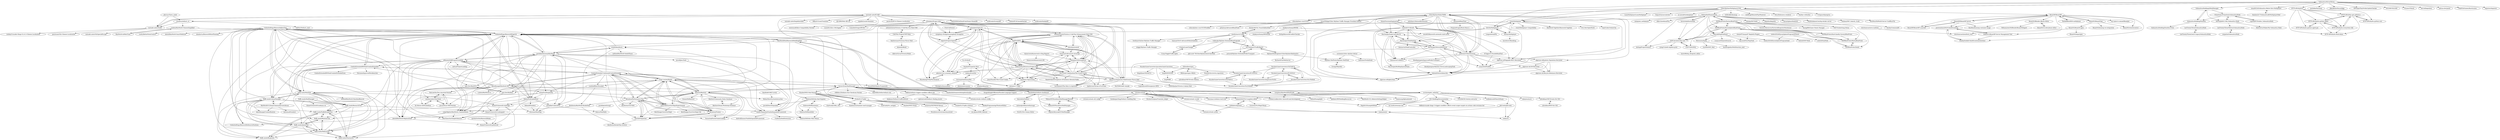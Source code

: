 digraph G {
"fluffy-mods/ModManager" -> "fluffy-mods/FluffyBreakdowns"
"fluffy-mods/ModManager" -> "KiameV/rimworld-modsync-rw"
"fluffy-mods/ModManager" -> "fluffy-mods/MedicalTab"
"fluffy-mods/ModManager" -> "fluffy-mods/ResearchTree"
"matanki-saito/EU4dll" -> "matanki-saito/CK2dll"
"matanki-saito/EU4dll" -> "Sak32009/GetDataFromSteam-SteamDB" ["e"=1]
"matanki-saito/EU4dll" -> "cloudwu/stellaris_cn"
"matanki-saito/EU4dll" -> "bcssov/IronyModManager"
"matanki-saito/EU4dll" -> "acidicoala/ScreamAPI" ["e"=1]
"matanki-saito/EU4dll" -> "steeno/EU4ConsolePatcher"
"matanki-saito/EU4dll" -> "acidicoala/SmokeAPI" ["e"=1]
"matanki-saito/EU4dll" -> "Frodo45127/rpfm"
"matanki-saito/EU4dll" -> "matanki-saito/SimpleInstaller"
"matanki-saito/EU4dll" -> "crschnick/pdx_unlimiter"
"matanki-saito/EU4dll" -> "HIllya51/LunaTranslator" ["e"=1]
"matanki-saito/EU4dll" -> "ZJUZBW/Wotr-BD-LR" ["e"=1]
"matanki-saito/EU4dll" -> "xupefei/Locale-Emulator" ["e"=1]
"matanki-saito/EU4dll" -> "schombert/Project-Alice"
"matanki-saito/EU4dll" -> "paratranz/EU4-Chinese-Localisation"
"schombert/Open-V2" -> "SighPie/HFM"
"schombert/Open-V2" -> "aekrylov/vic2_economy_analyzer"
"schombert/Open-V2" -> "symphony-of-empires/symphony-of-empires"
"schombert/Open-V2" -> "TKasekamp/VickyWarAnalyzer"
"schombert/Open-V2" -> "arkhometha/Historical-Project-Mod"
"schombert/Open-V2" -> "OpenVicProject/OpenVic"
"schombert/Open-V2" -> "schombert/Project-Alice"
"schombert/Open-V2" -> "settintotrieste/Victoria-2-Cold-War-Enhancement-Mod-CWE"
"CitiesSkylinesMultiplayer/CSM" -> "CitiesSkylinesMods/TMPE"
"CitiesSkylinesMultiplayer/CSM" -> "LunaMultiplayer/LunaMultiplayer" ["e"=1]
"CitiesSkylinesMultiplayer/CSM" -> "Sequal32/yourcontrols" ["e"=1]
"CitiesSkylinesMultiplayer/CSM" -> "an-aessid/Gurkenplayer"
"CitiesSkylinesMultiplayer/CSM" -> "BeamMP/BeamMP"
"CitiesSkylinesMultiplayer/CSM" -> "webbukkit/dynmap" ["e"=1]
"CitiesSkylinesMultiplayer/CSM" -> "NebulaModTeam/nebula"
"CitiesSkylinesMultiplayer/CSM" -> "SubnauticaNitrox/Nitrox"
"CitiesSkylinesMultiplayer/CSM" -> "m4dEngi/RemotePlayWhatever" ["e"=1]
"CitiesSkylinesMultiplayer/CSM" -> "citiesskylines-csur/CSUR"
"CitiesSkylinesMultiplayer/CSM" -> "NovaMods/nova-renderer" ["e"=1]
"CitiesSkylinesMultiplayer/CSM" -> "feather-rs/feather" ["e"=1]
"CitiesSkylinesMultiplayer/CSM" -> "Uriopass/Egregoria" ["e"=1]
"CitiesSkylinesMultiplayer/CSM" -> "rwmt/Multiplayer"
"Mehni/kNumbers" -> "Falconne/HeatMap"
"alextd/RimWorld-ReplaceStuff" -> "UnlimitedHugs/RimworldDefensivePositions"
"alextd/RimWorld-ReplaceStuff" -> "KiameV/rimworld-pathavoid"
"catgirlfighter/RimWorld_CommonSense" -> "alextd/RimWorld-ReplaceStuff"
"catgirlfighter/RimWorld_CommonSense" -> "Dubwise56/Dubs-Mint-Menus"
"catgirlfighter/RimWorld_CommonSense" -> "PeteTimesSix/SimpleSidearms"
"SubnauticaModding/Nautilus" -> "SubnauticaModding/Nautilus-Proto"
"SubnauticaModding/Nautilus" -> "LeeTwentyThree/SubnauticaMods"
"SubnauticaModding/Nautilus" -> "SubnauticaModding/QModManager"
"PrimeSonic/PrimeSonicSubnauticaMods" -> "MrPurple6411/My-Subnautica-Mods"
"PrimeSonic/PrimeSonicSubnauticaMods" -> "ccgould/FCStudios_SubnauticaMods"
"PrimeSonic/PrimeSonicSubnauticaMods" -> "SubnauticaModding/Nautilus"
"MrPurple6411/My-Subnautica-Mods" -> "PrimeSonic/PrimeSonicSubnauticaMods"
"MrPurple6411/My-Subnautica-Mods" -> "LeeTwentyThree/MetiousSubnauticaMods"
"MrPurple6411/My-Subnautica-Mods" -> "EldritchCarMaker/My-Subnautica-Mods"
"SubnauticaModding/QModManager" -> "SubnauticaModding/Nautilus"
"SubnauticaModding/QModManager" -> "PrimeSonic/PrimeSonicSubnauticaMods"
"SubnauticaModding/QModManager" -> "MrPurple6411/My-Subnautica-Mods"
"Zetrith/Multiplayer" -> "rwmt/Multiplayer"
"Zetrith/Multiplayer" -> "Parexy/Multiplayer"
"Zetrith/Multiplayer" -> "Longwelwind/Phi"
"Zetrith/Multiplayer" -> "UnlimitedHugs/RimworldHugsLib"
"Zetrith/Multiplayer" -> "zzzz465/Rimworld-automatic-mod-sorter"
"phorcys/Taiwu_mods" -> "matanki-saito/CK2dll" ["e"=1]
"phorcys/Taiwu_mods" -> "cloudwu/stellaris_cn" ["e"=1]
"matanki-saito/CK2dll" -> "matanki-saito/EU4dll"
"matanki-saito/CK2dll" -> "paratranz/CK2-Chinese-Localisation"
"matanki-saito/CK2dll" -> "matanki-saito/CK2SpecialEscape"
"matanki-saito/CK2dll" -> "Lolisky/Crusader-Kings-II-2.6.3-Chinese-Localization"
"citiesskylines-csur/CSUR" -> "citiesskylines-csur/CSURToolBox"
"citiesskylines-csur/CSUR" -> "CitiesSkylinesMods/TMPE"
"citiesskylines-csur/CSUR" -> "pcfantasy/AdvancedRoadTools"
"Parexy/Multiplayer" -> "rwmt/Multiplayer"
"Parexy/Multiplayer" -> "Zetrith/Multiplayer"
"Parexy/Multiplayer" -> "havietisov/RimAlong"
"antonius117/BAI" -> "napoleons-legacy/mod"
"BeamNG/BeamNGpy" -> "BeamMP/BeamMP"
"BeamNG/BeamNGpy" -> "BeamNG/remotecontrol"
"BeamNG/BeamNGpy" -> "BeamNG/BeamNG.gym"
"BeamNG/BeamNGpy" -> "BeamNG/beamng-ros-integration"
"Frodo45127/rpfm" -> "Shazbot/WH3-Mod-Manager"
"Frodo45127/rpfm" -> "Kaedrin/warhammer-mod-manager"
"Frodo45127/rpfm" -> "donkeyProgramming/TheAssetEditor"
"Frodo45127/rpfm" -> "Frodo45127/rpfm-schemas"
"Frodo45127/rpfm" -> "chadvandy/cbfm_wh3"
"Frodo45127/rpfm" -> "bcssov/IronyModManager"
"Frodo45127/rpfm" -> "chadvandy/tw_autogen"
"Frodo45127/rpfm" -> "Shazbot/WH3-Dump"
"Frodo45127/rpfm" -> "FeralInteractive/romeremastered"
"Frodo45127/rpfm" -> "youneuoy/M2TWEOP-library"
"eliasdoehne/stellaris-dashboard" -> "benreid24/Stellaru"
"eliasdoehne/stellaris-dashboard" -> "ThibautSF/ParadoxosModManager"
"9Kbits/postapoc-9Kbits" -> "Ofaloaf/postapoc"
"Fy-/FyWorld" -> "Nashet/Prosperity-Wars" ["e"=1]
"ccgould/FCStudios_SubnauticaMods" -> "PrimeSonic/PrimeSonicSubnauticaMods"
"cwtools/cwtools" -> "cwtools/cwtools-vscode"
"cwtools/cwtools" -> "draconas1/stellaris-tech-tree"
"cwtools/cwtools" -> "NicolasGrosjean/Translate_helper"
"cwtools/cwtools" -> "cwtools/cwtools-action"
"cwtools/cwtools" -> "cwtools/cwtools-ck3-config"
"cwtools/cwtools" -> "GatekeeperHaig/Stellaris-Modding-Den"
"cwtools/cwtools" -> "nickbabcock/jomini"
"Jaxe-Dev/RimHUD" -> "Jaxe-Dev/Bubbles"
"Jaxe-Dev/RimHUD" -> "alextd/RimWorld-ReplaceStuff"
"Jaxe-Dev/Bubbles" -> "Jaxe-Dev/RimHUD"
"Jaxe-Dev/Bubbles" -> "KiameV/rimworld-tradingspot"
"larsiusprime/bazaarBot" -> "Vibr8gKiwi/bazaarBot2"
"larsiusprime/bazaarBot" -> "omikun/EconSim"
"larsiusprime/bazaarBot" -> "Jimimimi/economia"
"larsiusprime/bazaarBot" -> "Nashet/Prosperity-Wars"
"larsiusprime/bazaarBot" -> "eranimo/denarius"
"BeamNG/BeamNG.gym" -> "christianrauch/multiwii_ros2"
"BeamNG/BeamNG.gym" -> "BeamNG/impactgen"
"BeamMP/BeamMP" -> "BeamMP/BeamMP-Server"
"BeamMP/BeamMP" -> "BeamMP/BeamMP-Launcher"
"BeamMP/BeamMP" -> "TheHellBox/KISS-multiplayer"
"BeamMP/BeamMP" -> "prestonelam2003/CobaltEssentials"
"BeamMP/BeamMP" -> "StanleyDudek/CobaltEssentialsInterface"
"BeamMP/BeamMP" -> "BeamNG/BeamNGpy"
"BeamMP/BeamMP" -> "RouHim/beammp-container-image"
"BeamMP/BeamMP" -> "BeamNG/remotecontrol"
"BeamMP/BeamMP" -> "BeamNG/Blender-JBeam-Editor"
"BeamMP/BeamMP" -> "SteliosLL/BeamMP-Server-Management-Tool"
"BeamMP/BeamMP" -> "my-name-is-samael/BeamJoy"
"arkhometha/Historical-Project-Mod" -> "SighPie/HFM"
"arkhometha/Historical-Project-Mod" -> "settintotrieste/Victoria-2-Cold-War-Enhancement-Mod-CWE"
"arkhometha/Historical-Project-Mod" -> "Pergame35/Divergences"
"arkhometha/Historical-Project-Mod" -> "Historical-Expansion-Mod/Greater-Flavor-Mod"
"arkhometha/Historical-Project-Mod" -> "antonius117/BAI"
"arkhometha/Historical-Project-Mod" -> "aekrylov/vic2_economy_analyzer"
"arkhometha/Historical-Project-Mod" -> "The-Grand-Combination/The-Grand-Combo"
"arkhometha/Historical-Project-Mod" -> "napoleons-legacy/mod"
"arkhometha/Historical-Project-Mod" -> "schombert/Open-V2"
"arkhometha/Historical-Project-Mod" -> "Victoria2CoE/concert-of-europe"
"arkhometha/Historical-Project-Mod" -> "JmanThunder/The-Grand-Combo"
"Mehni/PickUpAndHaul" -> "PeteTimesSix/SimpleSidearms"
"Mehni/PickUpAndHaul" -> "alextd/RimWorld-ReplaceStuff"
"Mehni/PickUpAndHaul" -> "KiameV/rimworld-rimfridge"
"Mehni/PickUpAndHaul" -> "UnlimitedHugs/RimworldAllowTool"
"Mehni/PickUpAndHaul" -> "Mehni/kNumbers"
"Mehni/PickUpAndHaul" -> "pardeike/CameraPlus"
"Quboid/CS-MoveIt" -> "Quboid/NetworkAnarchy"
"Quboid/CS-MoveIt" -> "MacSergey/NodeController30"
"Quboid/CS-MoveIt" -> "MacSergey/NodeMarkup"
"Quboid/CS-MoveIt" -> "boformer/CitiesHarmony"
"Quboid/CS-MoveIt" -> "kianzarrin/UnifiedUI"
"Quboid/CS-MoveIt" -> "MacSergey/NetworkMultitool"
"Quboid/CS-MoveIt" -> "algernon-A/EightyOne2"
"Quboid/CS-MoveIt" -> "algernon-A/Ploppable-RICO-Revisited"
"Quboid/CS-MoveIt" -> "sway2020/FindIt2"
"shakeyourbunny/RWMS" -> "shakeyourbunny/RWMSDB"
"shakeyourbunny/RWMS" -> "zzzz465/Rimworld-automatic-mod-sorter"
"shakeyourbunny/RWMS" -> "biship/RimworldConflictChecker"
"Kaedrin/warhammer-mod-manager" -> "Shazbot/WH3-Mod-Manager"
"Kaedrin/warhammer-mod-manager" -> "Frodo45127/rpfm"
"n-fisher/cookiecutter-rimworld-mod-development" -> "roxxploxx/RimWorldModGuide"
"n-fisher/cookiecutter-rimworld-mod-development" -> "HaploX1/ExampleDllMod"
"Kaiserreich/Kaiserreich-4-Bug-Reports" -> "Kaiserreich/Kaiserreich-DH"
"Kaiserreich/Kaiserreich-4-Bug-Reports" -> "Pergame35/Divergences"
"dymanoid/RealTime" -> "boformer/CitiesHarmony"
"dymanoid/RealTime" -> "PropaneDragon/Rush-Hour-2"
"HTTP-APIs/http-apis.github.io" -> "HTTP-APIs/hydra-python-agent"
"HTTP-APIs/http-apis.github.io" -> "HTTP-APIs/hydra-ecosystem-wiki"
"HTTP-APIs/http-apis.github.io" -> "HTTP-APIs/hydra-flock-demo"
"HTTP-APIs/http-apis.github.io" -> "HTTP-APIs/hydra-python-core"
"cwtools/cwtools-vscode" -> "cwtools/cwtools"
"cwtools/cwtools-vscode" -> "rakaly/jomini"
"ST-Apps/CS-ParallelRoadTool" -> "sway2020/FindIt2"
"Dubwise56/Dubs-Bad-Hygiene" -> "Dubwise56/Rimatomics"
"Dubwise56/Dubs-Bad-Hygiene" -> "Dubwise56/Dubs-Mint-Menus"
"Dubwise56/Dubs-Bad-Hygiene" -> "Dubwise56/Rimefeller"
"Dubwise56/Dubs-Bad-Hygiene" -> "jecrell/DoorsExpanded"
"HTTP-APIs/hydra-python-agent" -> "HTTP-APIs/hydra-ecosystem-wiki"
"HTTP-APIs/hydra-python-agent" -> "HTTP-APIs/http-apis.github.io"
"HTTP-APIs/hydra-python-agent" -> "HTTP-APIs/hydra-flock-demo"
"HTTP-APIs/hydra-python-agent" -> "HTTP-APIs/hydra-python-agent-gui"
"Mehni/MoreFactionInteraction" -> "jecrell/DoorsExpanded"
"Dubwise56/Rimatomics" -> "Dubwise56/Rimefeller"
"Dubwise56/Rimatomics" -> "Dubwise56/Dubs-Bad-Hygiene"
"Dubwise56/Rimatomics" -> "Dubwise56/Dubs-Mint-Menus"
"ParadoxGameConverters/EU4ToVic2" -> "ParadoxGameConverters/Vic2ToHoI4"
"ParadoxGameConverters/EU4ToVic2" -> "ParadoxGameConverters/CK2ToEU4"
"ParadoxGameConverters/Vic2ToHoI4" -> "ParadoxGameConverters/EU4ToVic2"
"HTTP-APIs/hydra-python-core" -> "HTTP-APIs/http-apis.github.io"
"napoleons-legacy/mod" -> "antonius117/BAI"
"napoleons-legacy/mod" -> "Savolainen5/The-Heirs-to-Aquitania"
"jecrell/JecsTools" -> "jecrell/DoorsExpanded"
"HTTP-APIs/hydra-ecosystem-wiki" -> "HTTP-APIs/hydra-python-agent"
"HTTP-APIs/hydra-ecosystem-wiki" -> "HTTP-APIs/http-apis.github.io"
"HTTP-APIs/hydra-ecosystem-wiki" -> "HTTP-APIs/hydra-flock-demo"
"rimpy-custom/RimPy" -> "RimSort/RimSort"
"rimpy-custom/RimPy" -> "bbradson/Performance-Fish"
"rimpy-custom/RimPy" -> "bbradson/Fishery"
"rimpy-custom/RimPy" -> "Zetrith/Prepatcher"
"rimpy-custom/RimPy" -> "CombatExtended-Continued/CombatExtended"
"rimpy-custom/RimPy" -> "bcssov/IronyModManager"
"rimpy-custom/RimPy" -> "skyarkhangel/Hardcore-SK"
"rimpy-custom/RimPy" -> "edbmods/EdBPrepareCarefully"
"rimpy-custom/RimPy" -> "SonicTHI/SaveOurShip2Experimental"
"rimpy-custom/RimPy" -> "Vanilla-Expanded/VanillaExpandedFramework"
"rimpy-custom/RimPy" -> "pardeike/HarmonyRimWorld"
"rimpy-custom/RimPy" -> "UnlimitedHugs/RimworldHugsLib"
"rimpy-custom/RimPy" -> "cseelhoff/RimThreaded"
"rimpy-custom/RimPy" -> "Taranchuk/FasterGameLoading"
"rimpy-custom/RimPy" -> "SmashPhil/Vehicle-Framework"
"factoriolab/factoriolab" -> "NebulaModTeam/nebula" ["e"=1]
"factoriolab/factoriolab" -> "DSPCalculator/dsp-calc" ["e"=1]
"CombatExtended-Continued/CombatExtended" -> "CombatExtendedRWMod/CombatExtended"
"CombatExtended-Continued/CombatExtended" -> "bbradson/Performance-Fish"
"CombatExtended-Continued/CombatExtended" -> "bbradson/Fishery"
"CombatExtended-Continued/CombatExtended" -> "RimSort/RimSort"
"CombatExtended-Continued/CombatExtended" -> "rimpy-custom/RimPy"
"CombatExtended-Continued/CombatExtended" -> "Zetrith/Prepatcher"
"CombatExtended-Continued/CombatExtended" -> "UnlimitedHugs/RimworldHugsLib"
"CombatExtended-Continued/CombatExtended" -> "skyarkhangel/Hardcore-SK"
"CombatExtended-Continued/CombatExtended" -> "SonicTHI/SaveOurShip2Experimental"
"CombatExtended-Continued/CombatExtended" -> "OrionFive/Hospitality"
"CombatExtended-Continued/CombatExtended" -> "Vanilla-Expanded/VanillaExpandedFramework"
"CombatExtended-Continued/CombatExtended" -> "pardeike/HarmonyRimWorld"
"CombatExtended-Continued/CombatExtended" -> "kbatbouta/CAI-5000"
"CombatExtended-Continued/CombatExtended" -> "edbmods/EdBPrepareCarefully"
"CombatExtended-Continued/CombatExtended" -> "cseelhoff/RimThreaded"
"rwmt/Multiplayer" -> "Parexy/Multiplayer"
"rwmt/Multiplayer" -> "Zetrith/Multiplayer"
"rwmt/Multiplayer" -> "rwmt/Multiplayer-Compatibility"
"rwmt/Multiplayer" -> "pardeike/HarmonyRimWorld"
"rwmt/Multiplayer" -> "RimWorld-Together/Rimworld-Together"
"rwmt/Multiplayer" -> "UnlimitedHugs/RimworldHugsLib"
"rwmt/Multiplayer" -> "D12-Dev/OpenWorld"
"rwmt/Multiplayer" -> "AantCoder/OnlineCity"
"rwmt/Multiplayer" -> "SmashPhil/Vehicle-Framework"
"bcssov/IronyModManager" -> "crschnick/pdx_unlimiter"
"bcssov/IronyModManager" -> "ThibautSF/ParadoxosModManagerRework"
"bcssov/IronyModManager" -> "r0fld4nc3/Stellaris-Exe-Checksum-Patcher"
"bcssov/IronyModManager" -> "cwtools/cwtools"
"bcssov/IronyModManager" -> "WojciechKrysiak/SCModManager"
"bcssov/IronyModManager" -> "rimpy-custom/RimPy"
"bcssov/IronyModManager" -> "RimSort/RimSort"
"bcssov/IronyModManager" -> "MattMills/stellarstellaris-win"
"bcssov/IronyModManager" -> "Ariphaos/StellarisUnofficialPatch"
"bcssov/IronyModManager" -> "Shazbot/WH3-Mod-Manager"
"bcssov/IronyModManager" -> "OldEnt/stellaris-triggers-modifiers-effects-list"
"bcssov/IronyModManager" -> "cwtools/cwtools-vscode"
"bcssov/IronyModManager" -> "shadoxxhd/steamworkshopdownloader" ["e"=1]
"bcssov/IronyModManager" -> "Linnest2020/Vic3-mapdata-editor"
"bcssov/IronyModManager" -> "eliasdoehne/stellaris-dashboard"
"loup99/WtWSMS" -> "loup99/BP"
"algernon-A/Realistic-Population-Revisited" -> "algernon-A/Lifecycle-Rebalance-Revisited"
"algernon-A/Realistic-Population-Revisited" -> "algernon-A/LSM-Revisited"
"algernon-A/Realistic-Population-Revisited" -> "Quboid/NetworkAnarchy"
"crschnick/pdx_unlimiter" -> "bcssov/IronyModManager"
"crschnick/pdx_unlimiter" -> "rakaly/jomini"
"crschnick/pdx_unlimiter" -> "pdx-tools/pdx-tools"
"crschnick/pdx_unlimiter" -> "ThibautSF/ParadoxosModManagerRework"
"crschnick/pdx_unlimiter" -> "Linnest2020/Vic3-mapdata-editor"
"crschnick/pdx_unlimiter" -> "rakaly/eu4save"
"crschnick/pdx_unlimiter" -> "cybrxkhan/VIET-Events-for-CK3"
"crschnick/pdx_unlimiter" -> "CK3-Modding/Documentation"
"crschnick/pdx_unlimiter" -> "rakaly/cli"
"crschnick/pdx_unlimiter" -> "draconas1/stellaris-tech-tree"
"crschnick/pdx_unlimiter" -> "TCA166/CK3-history-extractor"
"crschnick/pdx_unlimiter" -> "nickbabcock/Pdoxcl2Sharp"
"pardeike/HarmonyRimWorld" -> "UnlimitedHugs/RimworldHugsLib"
"pardeike/HarmonyRimWorld" -> "UnlimitedHugs/RimworldAllowTool"
"pardeike/HarmonyRimWorld" -> "pardeike/CameraPlus"
"pardeike/HarmonyRimWorld" -> "PeteTimesSix/SimpleSidearms"
"pardeike/HarmonyRimWorld" -> "Jaxe-Dev/RimHUD"
"pardeike/HarmonyRimWorld" -> "catgirlfighter/RimWorld_CommonSense"
"pardeike/HarmonyRimWorld" -> "alextd/RimWorld-ReplaceStuff"
"pardeike/HarmonyRimWorld" -> "Dubwise56/Dubs-Bad-Hygiene"
"pardeike/HarmonyRimWorld" -> "jecrell/JecsTools"
"pardeike/HarmonyRimWorld" -> "Vanilla-Expanded/VanillaExpandedFramework"
"pardeike/HarmonyRimWorld" -> "edbmods/EdBPrepareCarefully"
"pardeike/HarmonyRimWorld" -> "Mehni/PickUpAndHaul"
"pardeike/HarmonyRimWorld" -> "Jaxe-Dev/Bubbles"
"pardeike/HarmonyRimWorld" -> "erdelf/AlienRaces"
"pardeike/HarmonyRimWorld" -> "Falconne/HeatMap"
"cseelhoff/RimThreaded" -> "kbatbouta/RimWorld-RocketMan"
"cseelhoff/RimThreaded" -> "Jaxe-Dev/Bubbles"
"Ofaloaf/postapoc" -> "9Kbits/postapoc-9Kbits"
"Ofaloaf/postapoc" -> "Numahr/lux-invicta-repository"
"Ofaloaf/postapoc" -> "loup99/WtWSMS"
"The-Grand-Combination/The-Grand-Combo" -> "Historical-Expansion-Mod/Greater-Flavor-Mod"
"The-Grand-Combination/The-Grand-Combo" -> "settintotrieste/Victoria-2-Cold-War-Enhancement-Mod-CWE"
"The-Grand-Combination/The-Grand-Combo" -> "SighPie/HFM"
"The-Grand-Combination/The-Grand-Combo" -> "arkhometha/Historical-Project-Mod"
"The-Grand-Combination/The-Grand-Combo" -> "schombert/Project-Alice"
"The-Grand-Combination/The-Grand-Combo" -> "JmanThunder/The-Grand-Combo"
"The-Grand-Combination/The-Grand-Combo" -> "Jupiterson/Throne-of-Lorraine"
"The-Grand-Combination/The-Grand-Combo" -> "TheDeNuke/Divergences-of-Darkness-Rework-Public"
"The-Grand-Combination/The-Grand-Combo" -> "Savolainen5/The-Heirs-to-Aquitania"
"The-Grand-Combination/The-Grand-Combo" -> "Pergame35/Divergences"
"The-Grand-Combination/The-Grand-Combo" -> "Victoria2CoE/concert-of-europe"
"The-Grand-Combination/The-Grand-Combo" -> "napoleons-legacy/mod"
"TheHellBox/KISS-multiplayer" -> "BeamMP/BeamMP"
"Historical-Expansion-Mod/Greater-Flavor-Mod" -> "The-Grand-Combination/The-Grand-Combo"
"Historical-Expansion-Mod/Greater-Flavor-Mod" -> "settintotrieste/Victoria-2-Cold-War-Enhancement-Mod-CWE"
"Historical-Expansion-Mod/Greater-Flavor-Mod" -> "arkhometha/Historical-Project-Mod"
"Historical-Expansion-Mod/Greater-Flavor-Mod" -> "SighPie/HFM"
"Historical-Expansion-Mod/Greater-Flavor-Mod" -> "Pergame35/Divergences"
"Historical-Expansion-Mod/Greater-Flavor-Mod" -> "schombert/Project-Alice"
"Historical-Expansion-Mod/Greater-Flavor-Mod" -> "Jupiterson/Throne-of-Lorraine"
"Historical-Expansion-Mod/Greater-Flavor-Mod" -> "LePetitJayJay/Victoria-2-Anime-Mod"
"Historical-Expansion-Mod/Greater-Flavor-Mod" -> "MaTi5893/AoE-remake"
"Historical-Expansion-Mod/Greater-Flavor-Mod" -> "Capitanloco6/Divergences-HPM"
"Historical-Expansion-Mod/Greater-Flavor-Mod" -> "Savolainen5/The-Heirs-to-Aquitania"
"OldEnt/stellaris-triggers-modifiers-effects-list" -> "cwtools/cwtools-stellaris-config"
"OldEnt/stellaris-triggers-modifiers-effects-list" -> "quetzatcoatl/Stellaris-Moding-Assets"
"OldEnt/stellaris-triggers-modifiers-effects-list" -> "Ariphaos/StellarisUnofficialPatch"
"zorgesho/SubnauticaMods" -> "LeeTwentyThree/MetiousSubnauticaMods"
"Zetrith/Prepatcher" -> "bbradson/Fishery"
"Zetrith/Prepatcher" -> "bbradson/Performance-Fish"
"Zetrith/Prepatcher" -> "kbatbouta/RocketMan-Archive"
"CK3-Modding/Documentation" -> "OldEnt/crusader-kings-3-triggers-modifiers-effects-event-scopes-targets-on-actions-code-revisions-list"
"CK3-Modding/Documentation" -> "my-mods/awesome-ck3"
"BeamMP/BeamMP-Server" -> "BeamMP/BeamMP-Launcher"
"BeamMP/BeamMP-Server" -> "BeamMP/BeamMP"
"BeamMP/BeamMP-Server" -> "prestonelam2003/CobaltEssentials"
"BeamMP/BeamMP-Server" -> "RouHim/beammp-container-image"
"boformer/CitiesHarmony" -> "Quboid/NetworkAnarchy"
"boformer/CitiesHarmony" -> "MacSergey/NodeController30"
"boformer/CitiesHarmony" -> "Quboid/CS-MoveIt"
"boformer/CitiesHarmony" -> "algernon-A/EightyOne2"
"boformer/CitiesHarmony" -> "MacSergey/NetworkMultitool"
"boformer/CitiesHarmony" -> "kianzarrin/UnifiedUI"
"boformer/CitiesHarmony" -> "bloodypenguin/ImprovedPublicTransport"
"boformer/CitiesHarmony" -> "algernon-A/Ploppable-RICO-Revisited"
"boformer/CitiesHarmony" -> "MacSergey/NodeMarkup"
"boformer/CitiesHarmony" -> "sway2020/FindIt2"
"boformer/CitiesHarmony" -> "algernon-A/LSM-Revisited"
"boformer/CitiesHarmony" -> "CitiesSkylinesMods/TMPE"
"boformer/CitiesHarmony" -> "algernon-A/Realistic-Population-Revisited"
"cybrxkhan/VIET-Events-for-CK3" -> "cybrxkhan/RICE-for-CK3"
"RamRod6198/Z-Levels" -> "Mehni/MoreFactionInteraction"
"MacSergey/NodeMarkup" -> "MacSergey/NodeController30"
"MacSergey/NodeMarkup" -> "Quboid/NetworkAnarchy"
"MacSergey/NodeMarkup" -> "Quboid/CS-MoveIt"
"MacSergey/NodeMarkup" -> "MacSergey/NetworkMultitool"
"MacSergey/NodeMarkup" -> "kianzarrin/UnifiedUI"
"MacSergey/NodeMarkup" -> "kianzarrin/NodeController"
"benreid24/Stellaru" -> "oatmealproblem/stellarmaps"
"benreid24/Stellaru" -> "eliasdoehne/stellaris-dashboard"
"OldEnt/crusader-kings-3-triggers-modifiers-effects-event-scopes-targets-on-actions-code-revisions-list" -> "CK3-Modding/Documentation"
"rakaly/jomini" -> "rakaly/cli"
"algernon-A/Ploppable-RICO-Revisited" -> "sway2020/FindIt2"
"algernon-A/Ploppable-RICO-Revisited" -> "algernon-A/Lifecycle-Rebalance-Revisited"
"BeamMP/BeamMP-Launcher" -> "BeamMP/BeamMP-Server"
"HaploX1/ExampleDllMod" -> "roxxploxx/RimWorldModGuide"
"prestonelam2003/CobaltEssentials" -> "StanleyDudek/CobaltEssentialsInterface"
"prestonelam2003/CobaltEssentials" -> "SteliosLL/BeamMP-Server-Management-Tool"
"ParadoxGameConverters/CK3ToEU4" -> "ParadoxGameConverters/EU4ToVic3"
"ParadoxGameConverters/CK3ToEU4" -> "ParadoxGameConverters/Vic3ToHoI4"
"ParadoxGameConverters/CK3ToEU4" -> "ParadoxGameConverters/ImperatorToCK3"
"ParadoxGameConverters/CK3ToEU4" -> "ParadoxGameConverters/EU4ToVic2"
"ParadoxGameConverters/CK3ToEU4" -> "ParadoxGameConverters/Vic2ToHoI4"
"Frodo45127/rpfm-schemas" -> "mr-phazer/RME_Release"
"xiaoye97/xiaoye97-BepInEx-Plugins" -> "fezhub/DSP-Mods"
"xiaoye97/xiaoye97-BepInEx-Plugins" -> "dsp-mod/StarMapTools"
"ThibautSF/ParadoxosModManagerRework" -> "ThibautSF/ParadoxosModManager"
"ThibautSF/ParadoxosModManagerRework" -> "WojciechKrysiak/SCModManager"
"HTTP-APIs/hydra-python-agent-gui" -> "HTTP-APIs/hydra-python-agent"
"ParadoxGameConverters/CK2ToEU4" -> "ParadoxGameConverters/Vic2ToHoI4"
"ParadoxGameConverters/CK2ToEU4" -> "ParadoxGameConverters/EU4ToVic2"
"RimWorldCCLTeam/CommunityCoreLibrary" -> "skyarkhangel/CombatRealism"
"RimWorldCCLTeam/CommunityCoreLibrary" -> "koisama/kNumbers"
"RimWorldCCLTeam/CommunityCoreLibrary" -> "fluffy-mods/ColonyManager"
"youneuoy/M2TWEOP-library" -> "FeralInteractive/romeremastered"
"viakmaky/Skylines-ExtendedRoadUpgrade" -> "phil-scott-78/CitiesSkylinesAutoColorMod"
"viakmaky/Skylines-ExtendedRoadUpgrade" -> "lisa-lionheart/TrafficReport"
"viakmaky/Skylines-ExtendedRoadUpgrade" -> "crispies/LaneChanger"
"Pergame35/Divergences" -> "Victoria2CoE/concert-of-europe"
"Pergame35/Divergences" -> "SighPie/HFM"
"Pergame35/Divergences" -> "Savolainen5/The-Heirs-to-Aquitania"
"Pergame35/Divergences" -> "TheDeNuke/Divergences-of-Darkness-Rework-Public"
"Pergame35/Divergences" -> "arkhometha/Historical-Project-Mod"
"Pergame35/Divergences" -> "napoleons-legacy/mod"
"Pergame35/Divergences" -> "settintotrieste/Victoria-2-Cold-War-Enhancement-Mod-CWE"
"Pergame35/Divergences" -> "Jupiterson/Throne-of-Lorraine"
"TKasekamp/VickyWarAnalyzer" -> "aekrylov/vic2_economy_analyzer"
"NebulaModTeam/nebula" -> "DSPBluePrints/FactoryBluePrints"
"NebulaModTeam/nebula" -> "factoriolab/factoriolab" ["e"=1]
"NebulaModTeam/nebula" -> "DSPBluePrints/DysonSphereBluePrints"
"NebulaModTeam/nebula" -> "limoka/DSP-Mods"
"NebulaModTeam/nebula" -> "BepInEx/BepInEx" ["e"=1]
"NebulaModTeam/nebula" -> "DysonSphereMod/QOL"
"NebulaModTeam/nebula" -> "rwmt/Multiplayer"
"NebulaModTeam/nebula" -> "WhyKickAmooCow/dsp-docker-server"
"NebulaModTeam/nebula" -> "Awbugl/ProjectGenesis"
"NebulaModTeam/nebula" -> "Touhma/DSP_Galactic_Scale"
"NebulaModTeam/nebula" -> "DSPCalculator/dsp-calc"
"NebulaModTeam/nebula" -> "VeroFess/PalWorld-Server-Unoffical-Fix" ["e"=1]
"NebulaModTeam/nebula" -> "onimp/oni_multiplayer"
"NebulaModTeam/nebula" -> "Xinyuell/DspFindSeed"
"NebulaModTeam/nebula" -> "ebkr/r2modmanPlus" ["e"=1]
"kbatbouta/RimWorld-RocketMan" -> "kbatbouta/RocketMan-Archive"
"kbatbouta/RimWorld-RocketMan" -> "catgirlfighter/RimWorld_CommonSense"
"nickbabcock/jomini" -> "Linnest2020/Vic3-mapdata-editor"
"nickbabcock/jomini" -> "cwtools/cwtools-action"
"nickbabcock/jomini" -> "rakaly/jomini"
"Simie/PrecisionEngineering" -> "Quboid/CS-MoveIt"
"Simie/PrecisionEngineering" -> "MacSergey/NodeController30"
"Simie/PrecisionEngineering" -> "algernon-A/Ploppable-RICO-Revisited"
"symphony-of-empires/symphony-of-empires" -> "schombert/Project-Alice"
"symphony-of-empires/symphony-of-empires" -> "schombert/Open-V2"
"symphony-of-empires/symphony-of-empires" -> "OpenVicProject/OpenVic"
"MacSergey/NodeController30" -> "MacSergey/NetworkMultitool"
"MacSergey/NodeController30" -> "Quboid/NetworkAnarchy"
"MacSergey/NodeController30" -> "kianzarrin/UnifiedUI"
"MacSergey/NodeController30" -> "MacSergey/NodeMarkup"
"MacSergey/NodeController30" -> "MacSergey/BuildingSpawnPoints"
"DragonKnightOfBreeze/Paradox-Language-Support" -> "cwtools/cwtools-stellaris-config"
"ParadoxGameConverters/paradoxGameConverters" -> "ParadoxGameConverters/Vic2ToHoI4"
"ParadoxGameConverters/paradoxGameConverters" -> "ParadoxGameConverters/EU4ToVic2"
"ParadoxGameConverters/paradoxGameConverters" -> "loup99/WtWSMS"
"ParadoxGameConverters/paradoxGameConverters" -> "aekrylov/vic2_economy_analyzer"
"ParadoxGameConverters/paradoxGameConverters" -> "kingofmen/CK2toEU4"
"simsulla/nwomod" -> "SighPie/HFM"
"simsulla/nwomod" -> "Victoria2CoE/concert-of-europe"
"simsulla/nwomod" -> "settintotrieste/Victoria-2-Cold-War-Enhancement-Mod-CWE"
"LeeTwentyThree/MetiousSubnauticaMods" -> "zorgesho/SubnauticaMods"
"Xx-Nelson-xX/Parabellum" -> "xenomacabre/VilesMods"
"cybrxkhan/RICE-for-CK3" -> "cybrxkhan/VIET-Events-for-CK3"
"justacid/Skylines-ExtendedPublicTransport" -> "lisa-lionheart/TrafficReport"
"SvetlozarValchev/Skylines-Traffic-Manager" -> "seiggy/Skylines-Traffic-Manager"
"donkeyProgramming/TheAssetEditor" -> "mr-phazer/RME_Release"
"Numahr/lux-invicta-repository" -> "cybrxkhan/VIET-Events-Reborn"
"MacSergey/NetworkMultitool" -> "MacSergey/NodeController30"
"MacSergey/NetworkMultitool" -> "algernon-A/EightyOne2"
"MacSergey/NetworkMultitool" -> "kianzarrin/UnifiedUI"
"MacSergey/NetworkMultitool" -> "MacSergey/NodeMarkup"
"MacSergey/NetworkMultitool" -> "Quboid/NetworkAnarchy"
"MacSergey/NetworkMultitool" -> "boformer/CitiesHarmony"
"limoka/DSP-Mods" -> "limoka/CommonAPI"
"sschoener/cities-skylines-detour" -> "boformer/PrefabHook"
"sschoener/cities-skylines-detour" -> "Skylines-ModTools/Skylines-ModTools"
"Damien2417/SubnauticaBZMultiplayerMod" -> "ismail0234/Subnautica-Below-Zero-Multiplayer"
"Skylines-ModTools/Skylines-ModTools" -> "Groogy/Republic"
"lisa-lionheart/TrafficReport" -> "joaofarias/csl-traffic"
"lisa-lionheart/TrafficReport" -> "viakmaky/Skylines-ExtendedRoadUpgrade"
"lisa-lionheart/TrafficReport" -> "justacid/Skylines-ExtendedPublicTransport"
"lisa-lionheart/TrafficReport" -> "phil-scott-78/CitiesSkylinesAutoColorMod"
"lisa-lionheart/TrafficReport" -> "SkylinesModEngineer/CitiesSkylinesSkeletonSrc"
"joaofarias/csl-traffic" -> "lisa-lionheart/TrafficReport"
"joaofarias/csl-traffic" -> "Katalyst6/CSL.TransitAddonMod"
"joaofarias/csl-traffic" -> "justacid/Skylines-ExtendedPublicTransport"
"joaofarias/csl-traffic" -> "crispies/LaneChanger"
"joaofarias/csl-traffic" -> "viakmaky/Skylines-ExtendedRoadUpgrade"
"joaofarias/csl-traffic" -> "SvetlozarValchev/Skylines-Traffic-Manager"
"joaofarias/csl-traffic" -> "SamsamTS/CS-AdvancedVehicleOptions"
"crispies/LaneChanger" -> "Craxy/ToggleTrafficLights"
"SkylinesModEngineer/CitiesSkylinesSkeletonSrc" -> "lisa-lionheart/TrafficReport"
"SkylinesModEngineer/CitiesSkylinesSkeletonSrc" -> "Rychard/CityWebServer"
"SkylinesModEngineer/CitiesSkylinesSkeletonSrc" -> "Skylines-ModTools/Skylines-ModTools"
"ParadoxGameConverters/EU4ToVic3" -> "ParadoxGameConverters/Vic3ToHoI4"
"ParadoxGameConverters/EU4ToVic3" -> "ParadoxGameConverters/CK3ToEU4"
"ParadoxGameConverters/EU4ToVic3" -> "ParadoxGameConverters/ImperatorToCK3"
"ParadoxGameConverters/EU4ToVic3" -> "ParadoxGameConverters/Vic2ToHoI4"
"Groogy/Republic" -> "Skylines-ModTools/Skylines-ModTools"
"sselecirPyM/DysonSphereProgramMTPatch" -> "code2X/DspMods"
"sselecirPyM/DysonSphereProgramMTPatch" -> "sselecirPyM/DysonSphereProgramSeed"
"Craxy/ToggleTrafficLights" -> "crispies/LaneChanger"
"skyarkhangel/Hardcore-SK" -> "CombatExtended-Continued/CombatExtended"
"skyarkhangel/Hardcore-SK" -> "rimpy-custom/RimPy"
"skyarkhangel/Hardcore-SK" -> "bbradson/Performance-Fish"
"skyarkhangel/Hardcore-SK" -> "pacas/Pacas-HSK-Patches"
"skyarkhangel/Hardcore-SK" -> "UnlimitedHugs/RimworldHugsLib"
"skyarkhangel/Hardcore-SK" -> "xenomacabre/VilesMods"
"skyarkhangel/Hardcore-SK" -> "edbmods/EdBPrepareCarefully"
"skyarkhangel/Hardcore-SK" -> "Ludeon/RimWorld-ru"
"skyarkhangel/Hardcore-SK" -> "CombatExtendedRWMod/CombatExtended"
"skyarkhangel/Hardcore-SK" -> "RimSort/RimSort"
"skyarkhangel/Hardcore-SK" -> "roxxploxx/RimWorldModGuide"
"skyarkhangel/Hardcore-SK" -> "OrionFive/Hospitality"
"skyarkhangel/Hardcore-SK" -> "Xx-Nelson-xX/Parabellum"
"skyarkhangel/Hardcore-SK" -> "TheLoneTec/Tecs-Assorted-Patches"
"skyarkhangel/Hardcore-SK" -> "fluffy-mods/WorkTab"
"UnlimitedHugs/RimworldAllowTool" -> "UnlimitedHugs/RimworldDefensivePositions"
"UnlimitedHugs/RimworldAllowTool" -> "fluffy-mods/WorkTab"
"UnlimitedHugs/RimworldAllowTool" -> "alextd/RimWorld-ReplaceStuff"
"UnlimitedHugs/RimworldAllowTool" -> "Falconne/HeatMap"
"UnlimitedHugs/RimworldAllowTool" -> "PeteTimesSix/SimpleSidearms"
"UnlimitedHugs/RimworldAllowTool" -> "catgirlfighter/RimWorld_CommonSense"
"UnlimitedHugs/RimworldAllowTool" -> "fluffy-mods/FluffyBreakdowns"
"UnlimitedHugs/RimworldAllowTool" -> "fluffy-mods/RelationsTab"
"UnlimitedHugs/RimworldAllowTool" -> "Mehni/PickUpAndHaul"
"UnlimitedHugs/RimworldAllowTool" -> "fluffy-mods/MedicalTab"
"UnlimitedHugs/RimworldAllowTool" -> "voult2/BetterPawnControl"
"UnlimitedHugs/RimworldAllowTool" -> "UnlimitedHugs/RimworldHugsLib"
"UnlimitedHugs/RimworldAllowTool" -> "fluffy-mods/Pharmacist"
"UnlimitedHugs/RimworldAllowTool" -> "alextd/RimWorld-SmartMedicine"
"UnlimitedHugs/RimworldAllowTool" -> "alandariva/RimworldMorePlanning"
"fluffy-mods/ColonyManager" -> "fluffy-mods/MedicalTab"
"fluffy-mods/ColonyManager" -> "fluffy-mods/AnimalTab"
"fluffy-mods/ColonyManager" -> "fluffy-mods/WorkTab"
"fluffy-mods/ColonyManager" -> "fluffy-mods/RelationsTab"
"fluffy-mods/ColonyManager" -> "UnlimitedHugs/RimworldAllowTool"
"fluffy-mods/ColonyManager" -> "fluffy-mods/ResearchTree"
"fluffy-mods/ColonyManager" -> "fluffy-mods/Pharmacist"
"fluffy-mods/ColonyManager" -> "RimWorldCCLTeam/CommunityCoreLibrary"
"fluffy-mods/ColonyManager" -> "fluffy-mods/Blueprints"
"fluffy-mods/ColonyManager" -> "skyarkhangel/CombatRealism"
"fluffy-mods/ColonyManager" -> "UnlimitedHugs/RimworldDefensivePositions"
"Xinyuell/DspFindSeed" -> "sselecirPyM/DysonSphereProgramSeed"
"Xinyuell/DspFindSeed" -> "crazyyao0/dspseedsearch"
"Xinyuell/DspFindSeed" -> "DSPCalculator/dsp-calc"
"Xinyuell/DspFindSeed" -> "Wesmania/dspbp"
"Xinyuell/DspFindSeed" -> "dsp-mod/StarMapTools"
"Xinyuell/DspFindSeed" -> "DSPBluePrints/DysonSphereBluePrints"
"shadoxxhd/steamworkshopdownloader" -> "bcssov/IronyModManager" ["e"=1]
"SteliosLL/BeamMP-Server-Management-Tool" -> "prestonelam2003/CobaltEssentials"
"SteliosLL/BeamMP-Server-Management-Tool" -> "StanleyDudek/CobaltEssentialsInterface"
"VictorPhilipp/Cities-Skylines-Traffic-Manager-President-Edition" -> "CitiesSkylinesMods/TMPE"
"VictorPhilipp/Cities-Skylines-Traffic-Manager-President-Edition" -> "joaofarias/csl-traffic"
"VictorPhilipp/Cities-Skylines-Traffic-Manager-President-Edition" -> "Katalyst6/CSL.TransitAddonMod"
"SonicTHI/SaveOurShip2Experimental" -> "KentHaeger/SaveOurShip2"
"SonicTHI/SaveOurShip2Experimental" -> "bbradson/Fishery"
"SonicTHI/SaveOurShip2Experimental" -> "bbradson/Performance-Fish"
"SonicTHI/SaveOurShip2Experimental" -> "RimSort/RimSort"
"SonicTHI/SaveOurShip2Experimental" -> "KentHaeger/SaveOurShip2-Old"
"SonicTHI/SaveOurShip2Experimental" -> "Vanilla-Expanded/VanillaExpandedFramework"
"SonicTHI/SaveOurShip2Experimental" -> "CombatExtended-Continued/CombatExtended"
"SonicTHI/SaveOurShip2Experimental" -> "Zetrith/Prepatcher"
"SonicTHI/SaveOurShip2Experimental" -> "rimpy-custom/RimPy"
"SonicTHI/SaveOurShip2Experimental" -> "erdelf/AlienRaces"
"Victoria2CoE/concert-of-europe" -> "Pergame35/Divergences"
"Victoria2CoE/concert-of-europe" -> "napoleons-legacy/mod"
"Wesmania/dspbp" -> "starfi5h/DSP_Mod"
"Wesmania/dspbp" -> "blacksnipebiu/Multifunction_mod"
"xenomacabre/VilesMods" -> "Xx-Nelson-xX/Parabellum"
"xenomacabre/VilesMods" -> "TheLoneTec/Tecs-Assorted-Patches"
"xenomacabre/VilesMods" -> "pacas/Pacas-HSK-Patches"
"pdx-tools/pdx-tools" -> "rakaly/jomini"
"pdx-tools/pdx-tools" -> "rakaly/cli"
"ParadoxGameConverters/Vic3ToHoI4" -> "ParadoxGameConverters/EU4ToVic3"
"ParadoxGameConverters/Vic3ToHoI4" -> "ParadoxGameConverters/CK3ToEU4"
"ParadoxGameConverters/Vic3ToHoI4" -> "ParadoxGameConverters/Vic2ToHoI4"
"Radsterman/Victorian-Flavor-Mod" -> "Cold-War-Project/CWP-Main"
"Radsterman/Victorian-Flavor-Mod" -> "Anbeeld/ARoAI"
"Katalyst6/CSL.TransitAddonMod" -> "joaofarias/csl-traffic"
"StanleyDudek/CobaltEssentialsInterface" -> "prestonelam2003/CobaltEssentials"
"bloodypenguin/Skylines-ExtraLandscapingTools" -> "Quboid/NetworkAnarchy"
"fluffy-mods/MedicalTab" -> "fluffy-mods/RelationsTab"
"fluffy-mods/MedicalTab" -> "fluffy-mods/Pharmacist"
"fluffy-mods/MedicalTab" -> "fluffy-mods/AnimalTab"
"fluffy-mods/MedicalTab" -> "fluffy-mods/Blueprints"
"fluffy-mods/MedicalTab" -> "fluffy-mods/FluffyBreakdowns"
"fluffy-mods/ResearchTree" -> "fluffy-mods/FluffyBreakdowns"
"fluffy-mods/ResearchTree" -> "fluffy-mods/RelationsTab"
"fluffy-mods/ResearchTree" -> "KiameV/rimworld-tradingspot"
"fluffy-mods/ResearchTree" -> "fluffy-mods/Pharmacist"
"fluffy-mods/AnimalTab" -> "fluffy-mods/MedicalTab"
"fluffy-mods/AnimalTab" -> "fluffy-mods/RelationsTab"
"fluffy-mods/AnimalTab" -> "fluffy-mods/FluffyBreakdowns"
"fluffy-mods/AnimalTab" -> "fluffy-mods/Pharmacist"
"fluffy-mods/AnimalTab" -> "fluffy-mods/Blueprints"
"DSPBluePrints/DysonSphereBluePrints" -> "DSPBluePrints/FactoryBluePrints"
"DSPBluePrints/DysonSphereBluePrints" -> "DSPBluePrints/MechaBluePrints"
"DSPBluePrints/DysonSphereBluePrints" -> "DSPBluePrints/Seeds"
"DSPBluePrints/DysonSphereBluePrints" -> "DSPBluePrints/Hard-Quality-FactoryBluePrints"
"DSPBluePrints/DysonSphereBluePrints" -> "Xinyuell/DspFindSeed"
"DSPBluePrints/DysonSphereBluePrints" -> "DSPCalculator/dsp-calc"
"DSPBluePrints/DysonSphereBluePrints" -> "122474363/DSQ"
"OpenVicProject/OpenVic" -> "schombert/Project-Alice"
"OpenVicProject/OpenVic" -> "symphony-of-empires/symphony-of-empires"
"OpenVicProject/OpenVic" -> "schombert/Open-V2"
"OpenVicProject/OpenVic" -> "The-Grand-Combination/The-Grand-Combo"
"OpenVicProject/OpenVic" -> "TKasekamp/VickyWarAnalyzer"
"bbradson/Performance-Fish" -> "bbradson/Fishery"
"bbradson/Performance-Fish" -> "Zetrith/Prepatcher"
"bbradson/Performance-Fish" -> "RimSort/RimSort"
"bbradson/Performance-Fish" -> "rimpy-custom/RimPy"
"bbradson/Performance-Fish" -> "CombatExtended-Continued/CombatExtended"
"bbradson/Performance-Fish" -> "Taranchuk/FasterGameLoading"
"bbradson/Performance-Fish" -> "SonicTHI/SaveOurShip2Experimental"
"bbradson/Performance-Fish" -> "kbatbouta/CAI-5000"
"bbradson/Performance-Fish" -> "kbatbouta/RimWorld-RocketMan"
"bbradson/Fishery" -> "bbradson/Performance-Fish"
"bbradson/Fishery" -> "Zetrith/Prepatcher"
"bbradson/Fishery" -> "RimSort/RimSort"
"bbradson/Fishery" -> "rimpy-custom/RimPy"
"bbradson/Fishery" -> "Taranchuk/FasterGameLoading"
"DSPBluePrints/FactoryBluePrints" -> "DSPBluePrints/DysonSphereBluePrints"
"DSPBluePrints/FactoryBluePrints" -> "DSPBluePrints/Seeds"
"DSPBluePrints/FactoryBluePrints" -> "DSPBluePrints/MechaBluePrints"
"DSPBluePrints/FactoryBluePrints" -> "DSPCalculator/dsp-calc"
"DSPBluePrints/FactoryBluePrints" -> "NebulaModTeam/nebula"
"DSPBluePrints/FactoryBluePrints" -> "Xinyuell/DspFindSeed"
"DSPBluePrints/FactoryBluePrints" -> "DSPBluePrints/Hard-Quality-FactoryBluePrints"
"DSPBluePrints/FactoryBluePrints" -> "Factorio-Resources/FactorioBlueprintsWarehouse"
"DSPBluePrints/FactoryBluePrints" -> "dyang886/Game-Cheats-Manager" ["e"=1]
"DSPBluePrints/FactoryBluePrints" -> "DGP-Studio/Snap.Hutao" ["e"=1]
"Anbeeld/ARoAI" -> "AlderonTyran/Victoria3Mods"
"RimSort/RimSort" -> "bbradson/Performance-Fish"
"RimSort/RimSort" -> "rimpy-custom/RimPy"
"RimSort/RimSort" -> "bbradson/Fishery"
"RimSort/RimSort" -> "Zetrith/Prepatcher"
"RimSort/RimSort" -> "Taranchuk/FasterGameLoading"
"RimSort/RimSort" -> "CombatExtended-Continued/CombatExtended"
"RimSort/RimSort" -> "SonicTHI/SaveOurShip2Experimental"
"RimSort/RimSort" -> "Ocean456/RimSort"
"RimSort/RimSort" -> "bcssov/IronyModManager"
"RimSort/RimSort" -> "RimSort/Steam-Workshop-Database"
"RimSort/RimSort" -> "RimSort/Community-Rules-Database"
"RimSort/RimSort" -> "UnlimitedHugs/RimworldHugsLib"
"RimSort/RimSort" -> "Vanilla-Expanded/VanillaExpandedFramework"
"schombert/Project-Alice" -> "OpenVicProject/OpenVic"
"schombert/Project-Alice" -> "symphony-of-empires/symphony-of-empires"
"schombert/Project-Alice" -> "The-Grand-Combination/The-Grand-Combo"
"schombert/Project-Alice" -> "Historical-Expansion-Mod/Greater-Flavor-Mod"
"schombert/Project-Alice" -> "schombert/Open-V2"
"schombert/Project-Alice" -> "settintotrieste/Victoria-2-Cold-War-Enhancement-Mod-CWE"
"schombert/Project-Alice" -> "arkhometha/Historical-Project-Mod"
"schombert/Project-Alice" -> "settintotrieste/Victoria-3-Cold-War-Era-Mod-CWE"
"schombert/Project-Alice" -> "aekrylov/vic2_economy_analyzer"
"schombert/Project-Alice" -> "wxwisiasdf/Alice-Compatibility-Patches"
"schombert/Project-Alice" -> "Lizzie841/Kat-s-PA-Engine"
"schombert/Project-Alice" -> "Calandiel/SongsOfFOSS"
"schombert/Project-Alice" -> "Pergame35/Divergences"
"schombert/Project-Alice" -> "TheDeNuke/Divergences-of-Darkness-Rework-Public"
"Shazbot/WH3-Mod-Manager" -> "Kaedrin/warhammer-mod-manager"
"Shazbot/WH3-Mod-Manager" -> "Frodo45127/rpfm"
"Shazbot/WH3-Mod-Manager" -> "donkeyProgramming/TheAssetEditor"
"Shazbot/WH3-Mod-Manager" -> "chadvandy/cbfm_wh3"
"Ludeon/RimWorld-ChineseSimplified" -> "RimWorld-zh/RimTrans"
"Ludeon/RimWorld-ChineseSimplified" -> "UnlimitedHugs/RimworldHugsLib"
"fluffy-mods/RelationsTab" -> "fluffy-mods/MedicalTab"
"fluffy-mods/RelationsTab" -> "fluffy-mods/FluffyBreakdowns"
"fluffy-mods/RelationsTab" -> "fluffy-mods/AnimalTab"
"fluffy-mods/WorkTab" -> "fluffy-mods/MedicalTab"
"fluffy-mods/WorkTab" -> "fluffy-mods/RelationsTab"
"fluffy-mods/WorkTab" -> "fluffy-mods/AnimalTab"
"fluffy-mods/WorkTab" -> "fluffy-mods/FluffyBreakdowns"
"fluffy-mods/WorkTab" -> "UnlimitedHugs/RimworldAllowTool"
"fluffy-mods/WorkTab" -> "fluffy-mods/Pharmacist"
"fluffy-mods/WorkTab" -> "fluffy-mods/Blueprints"
"fluffy-mods/WorkTab" -> "fluffy-mods/ResearchTree"
"fluffy-mods/WorkTab" -> "KiameV/rimworld-rimfridge"
"fluffy-mods/WorkTab" -> "fluffy-mods/ColonyManager"
"fluffy-mods/WorkTab" -> "notfood/RimWorld-MendAndRecycle"
"pacas/Pacas-HSK-Patches" -> "TheLoneTec/Tecs-Assorted-Patches"
"pacas/Pacas-HSK-Patches" -> "xenomacabre/VilesMods"
"TheLoneTec/Tecs-Assorted-Patches" -> "pacas/Pacas-HSK-Patches"
"TheLoneTec/Tecs-Assorted-Patches" -> "xenomacabre/VilesMods"
"ismail0234/Subnautica-Below-Zero-Multiplayer" -> "Damien2417/SubnauticaBZMultiplayerMod"
"Vanilla-Expanded/VanillaExpandedFramework" -> "AndroidQuazar/VanillaExpandedFramework"
"Vanilla-Expanded/VanillaExpandedFramework" -> "15adhami/XmlExtensions"
"DSPBluePrints/Seeds" -> "DSPBluePrints/MechaBluePrints"
"DSPBluePrints/Seeds" -> "DSPBluePrints/DysonSphereBluePrints"
"Linnest2020/Vic3-mapdata-editor" -> "Licarious/Vic3MapCSharp"
"Linnest2020/Vic3-mapdata-editor" -> "nickbabcock/jomini"
"Quboid/NetworkAnarchy" -> "algernon-A/EightyOne2"
"LeeTwentyThree/Lee23-LegacySubnauticaMods" -> "LeeTwentyThree/SubnauticaMods"
"LeeTwentyThree/SubnauticaMods" -> "LeeTwentyThree/Lee23-LegacySubnauticaMods"
"DSPBluePrints/MechaBluePrints" -> "DSPBluePrints/Seeds"
"DSPBluePrints/MechaBluePrints" -> "DSPBluePrints/DysonSphereBluePrints"
"algernon-A/LSM-Revisited" -> "Quboid/NetworkAnarchy"
"algernon-A/LSM-Revisited" -> "algernon-A/Lifecycle-Rebalance-Revisited"
"fluffy-mods/FluffyBreakdowns" -> "fluffy-mods/Blueprints"
"fluffy-mods/FluffyBreakdowns" -> "fluffy-mods/RelationsTab"
"fluffy-mods/Blueprints" -> "fluffy-mods/FluffyBreakdowns"
"algernon-A/EightyOne2" -> "Quboid/NetworkAnarchy"
"BeamNG/Blender-JBeam-Editor" -> "BeamNG/vscode-jbeam-editor"
"BeamNG/Blender-JBeam-Editor" -> "50thomatoes50/BlenderBeamNGExport"
"edbmods/EdBPrepareCarefully" -> "UnlimitedHugs/RimworldHugsLib"
"edbmods/EdBPrepareCarefully" -> "pardeike/HarmonyRimWorld"
"edbmods/EdBPrepareCarefully" -> "fluffy-mods/WorkTab"
"edbmods/EdBPrepareCarefully" -> "UnlimitedHugs/RimworldAllowTool"
"edbmods/EdBPrepareCarefully" -> "alextd/RimWorld-ReplaceStuff"
"edbmods/EdBPrepareCarefully" -> "fluffy-mods/ColonyManager"
"edbmods/EdBPrepareCarefully" -> "PeteTimesSix/SimpleSidearms"
"edbmods/EdBPrepareCarefully" -> "Mehni/PickUpAndHaul"
"edbmods/EdBPrepareCarefully" -> "Jaxe-Dev/RimHUD"
"edbmods/EdBPrepareCarefully" -> "pardeike/CameraPlus"
"edbmods/EdBPrepareCarefully" -> "CombatExtendedRWMod/CombatExtended"
"edbmods/EdBPrepareCarefully" -> "fluffy-mods/MedicalTab"
"edbmods/EdBPrepareCarefully" -> "catgirlfighter/RimWorld_CommonSense"
"edbmods/EdBPrepareCarefully" -> "neitsa/PrepareLanding"
"edbmods/EdBPrepareCarefully" -> "fluffy-mods/ResearchTree"
"Cold-War-Project/CWP-Main" -> "settintotrieste/Victoria-3-Cold-War-Era-Mod-CWE"
"Cold-War-Project/CWP-Main" -> "Radsterman/Victorian-Flavor-Mod"
"DSPBluePrints/Hard-Quality-FactoryBluePrints" -> "DSPBluePrints/MechaBluePrints"
"cloudwu/stellaris_cn" -> "inkitter/Stellaris_mod"
"cloudwu/stellaris_cn" -> "matanki-saito/CK2dll"
"cloudwu/stellaris_cn" -> "Ludeon/RimWorld-ChineseSimplified"
"RimWorldMod/RimworldModdingFiles" -> "roxxploxx/RimWorldModGuide"
"RimWorldMod/RimworldModdingFiles" -> "UnlimitedHugs/RimworldHugsLib"
"RimWorldMod/RimworldModdingFiles" -> "Vanilla-Expanded/VanillaExpandedFramework"
"RimWorldMod/RimworldModdingFiles" -> "n-fisher/cookiecutter-rimworld-mod-development"
"RimWorldMod/RimworldModdingFiles" -> "erdelf/AlienRaces"
"oatmealproblem/stellarmaps" -> "benreid24/Stellaru"
"oatmealproblem/stellarmaps" -> "Nro001/Nro-Galaxy-Editor"
"RimSort/Community-Rules-Database" -> "RimSort/Steam-Workshop-Database"
"RimSort/Steam-Workshop-Database" -> "RimSort/Community-Rules-Database"
"WojciechKrysiak/SCModManager" -> "ThibautSF/ParadoxosModManager"
"WojciechKrysiak/SCModManager" -> "ThibautSF/ParadoxosModManagerRework"
"pardeike/Achtung2" -> "Ratysz/MadSkills"
"UnlimitedHugs/RimworldHugsLib" -> "UnlimitedHugs/RimworldAllowTool"
"UnlimitedHugs/RimworldHugsLib" -> "pardeike/HarmonyRimWorld"
"UnlimitedHugs/RimworldHugsLib" -> "edbmods/EdBPrepareCarefully"
"UnlimitedHugs/RimworldHugsLib" -> "fluffy-mods/WorkTab"
"UnlimitedHugs/RimworldHugsLib" -> "fluffy-mods/MedicalTab"
"UnlimitedHugs/RimworldHugsLib" -> "fluffy-mods/AnimalTab"
"UnlimitedHugs/RimworldHugsLib" -> "Mehni/PickUpAndHaul"
"UnlimitedHugs/RimworldHugsLib" -> "catgirlfighter/RimWorld_CommonSense"
"UnlimitedHugs/RimworldHugsLib" -> "fluffy-mods/ColonyManager"
"UnlimitedHugs/RimworldHugsLib" -> "roxxploxx/RimWorldModGuide"
"UnlimitedHugs/RimworldHugsLib" -> "CombatExtendedRWMod/CombatExtended"
"UnlimitedHugs/RimworldHugsLib" -> "OrionFive/Hospitality"
"UnlimitedHugs/RimworldHugsLib" -> "RimWorldMod/RimworldModdingFiles"
"UnlimitedHugs/RimworldHugsLib" -> "fluffy-mods/Blueprints"
"UnlimitedHugs/RimworldHugsLib" -> "fluffy-mods/ResearchTree"
"OrionFive/Hospitality" -> "KiameV/rimworld-rimfridge"
"OrionFive/Hospitality" -> "alextd/RimWorld-ReplaceStuff"
"OrionFive/Hospitality" -> "Mehni/MoreFactionInteraction"
"OrionFive/Hospitality" -> "catgirlfighter/RimWorld_CommonSense"
"OrionFive/Hospitality" -> "Mehni/PickUpAndHaul"
"DSPCalculator/dsp-calc" -> "cying314/edit-dspblue-print"
"DSPCalculator/dsp-calc" -> "Awbugl/ProjectGenesis"
"DSPCalculator/dsp-calc" -> "122474363/DSQ"
"erdelf/AlienRaces" -> "pardeike/CameraPlus"
"erdelf/AlienRaces" -> "notfood/RimWorld-SeedsPlease"
"erdelf/AlienRaces" -> "pardeike/HarmonyRimWorld"
"erdelf/AlienRaces" -> "UnlimitedHugs/RimworldHugsLib"
"122474363/DSQ" -> "DSPCalculator/dsp-calc"
"122474363/DSQ" -> "huww98/dsp_blueprint_editor"
"HTTP-APIs/hydrus" -> "HTTP-APIs/hydra-python-agent"
"HTTP-APIs/hydrus" -> "HTTP-APIs/http-apis.github.io"
"HTTP-APIs/hydrus" -> "HTTP-APIs/hydra-python-core"
"HTTP-APIs/hydrus" -> "HTTP-APIs/hydra-python-agent-gui"
"HTTP-APIs/hydrus" -> "HTTP-APIs/hydra-ecosystem-wiki"
"HTTP-APIs/hydrus" -> "HTTP-APIs/hydra-flock-demo"
"christianrauch/ros-multiwii" -> "christianrauch/multiwii_ros2" ["e"=1]
"BeamNG/vscode-jbeam-editor" -> "BeamNG/Blender-JBeam-Editor"
"RimWorld-zh/RimTrans" -> "Ludeon/RimWorld-ChineseSimplified"
"settintotrieste/Victoria-3-Cold-War-Era-Mod-CWE" -> "Cold-War-Project/CWP-Main"
"pardeike/CameraPlus" -> "Ratysz/MadSkills"
"pardeike/CameraPlus" -> "Falconne/HeatMap"
"CombatExtendedRWMod/CombatExtended" -> "UnlimitedHugs/RimworldHugsLib"
"CombatExtendedRWMod/CombatExtended" -> "CombatExtended-Continued/CombatExtended"
"CombatExtendedRWMod/CombatExtended" -> "UnlimitedHugs/RimworldAllowTool"
"CombatExtendedRWMod/CombatExtended" -> "fluffy-mods/ResearchTree"
"CombatExtendedRWMod/CombatExtended" -> "CombatExtendedRWMod/CombatExtendedGuns"
"CombatExtendedRWMod/CombatExtended" -> "fluffy-mods/WorkTab"
"CombatExtendedRWMod/CombatExtended" -> "RimWorldCCLTeam/CommunityCoreLibrary"
"CombatExtendedRWMod/CombatExtended" -> "Falconne/ImprovedWorkbenches"
"CombatExtendedRWMod/CombatExtended" -> "fluffy-mods/ColonyManager"
"fluffy-mods/Pharmacist" -> "fluffy-mods/MedicalTab"
"fluffy-mods/Pharmacist" -> "fluffy-mods/FluffyBreakdowns"
"aekrylov/vic2_economy_analyzer" -> "TKasekamp/VickyWarAnalyzer"
"Nashet/Prosperity-Wars" -> "omikun/EconSim"
"Nashet/Prosperity-Wars" -> "aekrylov/vic2_economy_analyzer"
"omikun/EconSim" -> "larsiusprime/bazaarBot"
"roxxploxx/RimWorldModGuide" -> "RimWorldMod/RimworldModdingFiles"
"roxxploxx/RimWorldModGuide" -> "HaploX1/ExampleDllMod"
"roxxploxx/RimWorldModGuide" -> "n-fisher/cookiecutter-rimworld-mod-development"
"roxxploxx/RimWorldModGuide" -> "UnlimitedHugs/RimworldHugsLib"
"roxxploxx/RimWorldModGuide" -> "Mehni/ExampleJob"
"roxxploxx/RimWorldModGuide" -> "spdskatr/RWModdingResources"
"roxxploxx/RimWorldModGuide" -> "RimWorld-CCL-Reborn/SettingsHelper"
"roxxploxx/RimWorldModGuide" -> "juanosarg/AlphaAnimals"
"roxxploxx/RimWorldModGuide" -> "Vanilla-Expanded/VanillaExpandedFramework"
"settintotrieste/Victoria-2-Cold-War-Enhancement-Mod-CWE" -> "SighPie/HFM"
"settintotrieste/Victoria-2-Cold-War-Enhancement-Mod-CWE" -> "arkhometha/Historical-Project-Mod"
"settintotrieste/Victoria-2-Cold-War-Enhancement-Mod-CWE" -> "Historical-Expansion-Mod/Greater-Flavor-Mod"
"settintotrieste/Victoria-2-Cold-War-Enhancement-Mod-CWE" -> "The-Grand-Combination/The-Grand-Combo"
"settintotrieste/Victoria-2-Cold-War-Enhancement-Mod-CWE" -> "Pergame35/Divergences"
"settintotrieste/Victoria-2-Cold-War-Enhancement-Mod-CWE" -> "napoleons-legacy/mod"
"settintotrieste/Victoria-2-Cold-War-Enhancement-Mod-CWE" -> "antonius117/BAI"
"settintotrieste/Victoria-2-Cold-War-Enhancement-Mod-CWE" -> "Victoria2CoE/concert-of-europe"
"settintotrieste/Victoria-2-Cold-War-Enhancement-Mod-CWE" -> "simsulla/nwomod"
"settintotrieste/Victoria-2-Cold-War-Enhancement-Mod-CWE" -> "Savolainen5/The-Heirs-to-Aquitania"
"settintotrieste/Victoria-2-Cold-War-Enhancement-Mod-CWE" -> "aekrylov/vic2_economy_analyzer"
"ThibautSF/ParadoxosModManager" -> "ThibautSF/ParadoxosModManagerRework"
"ThibautSF/ParadoxosModManager" -> "WojciechKrysiak/SCModManager"
"SighPie/HFM" -> "arkhometha/Historical-Project-Mod"
"SighPie/HFM" -> "Pergame35/Divergences"
"SighPie/HFM" -> "settintotrieste/Victoria-2-Cold-War-Enhancement-Mod-CWE"
"SighPie/HFM" -> "napoleons-legacy/mod"
"SighPie/HFM" -> "antonius117/BAI"
"SighPie/HFM" -> "schombert/Open-V2"
"SighPie/HFM" -> "Victoria2CoE/concert-of-europe"
"SighPie/HFM" -> "JmanThunder/The-Grand-Combo"
"SighPie/HFM" -> "The-Grand-Combination/The-Grand-Combo"
"SighPie/HFM" -> "TKasekamp/VickyWarAnalyzer"
"SighPie/HFM" -> "Historical-Expansion-Mod/Greater-Flavor-Mod"
"SighPie/HFM" -> "simsulla/nwomod"
"SighPie/HFM" -> "aekrylov/vic2_economy_analyzer"
"SubnauticaNitrox/Nitrox" -> "pardeike/Harmony" ["e"=1]
"SubnauticaNitrox/Nitrox" -> "HTTP-APIs/hydrus"
"SubnauticaNitrox/Nitrox" -> "rwmt/Multiplayer"
"SubnauticaNitrox/Nitrox" -> "ismail0234/Subnautica-Below-Zero-Multiplayer"
"SubnauticaNitrox/Nitrox" -> "SubnauticaModding/QModManager"
"SubnauticaNitrox/Nitrox" -> "Jiiks/BetterDiscordApp" ["e"=1]
"SubnauticaNitrox/Nitrox" -> "ElPumpo/TinyNvidiaUpdateChecker" ["e"=1]
"SubnauticaNitrox/Nitrox" -> "TES3MP/TES3MP" ["e"=1]
"SubnauticaNitrox/Nitrox" -> "CitiesSkylinesMultiplayer/CSM"
"SubnauticaNitrox/Nitrox" -> "Pryaxis/TShock" ["e"=1]
"SubnauticaNitrox/Nitrox" -> "derrod/legendary" ["e"=1]
"SubnauticaNitrox/Nitrox" -> "pelican-dev/panel" ["e"=1]
"SubnauticaNitrox/Nitrox" -> "FakeFishGames/Barotrauma" ["e"=1]
"SubnauticaNitrox/Nitrox" -> "Impostor/Impostor" ["e"=1]
"SubnauticaNitrox/Nitrox" -> "Zetrith/Multiplayer"
"FreeCol/freecol" -> "symphony-of-empires/symphony-of-empires" ["e"=1]
"CitiesSkylinesMods/TMPE" -> "boformer/CitiesHarmony"
"CitiesSkylinesMods/TMPE" -> "Quboid/CS-MoveIt"
"CitiesSkylinesMods/TMPE" -> "VictorPhilipp/Cities-Skylines-Traffic-Manager-President-Edition"
"CitiesSkylinesMods/TMPE" -> "citiesskylines-csur/CSUR"
"CitiesSkylinesMods/TMPE" -> "dymanoid/RealTime"
"CitiesSkylinesMods/TMPE" -> "MacSergey/NodeMarkup"
"CitiesSkylinesMods/TMPE" -> "MacSergey/NetworkMultitool"
"CitiesSkylinesMods/TMPE" -> "algernon-A/Ploppable-RICO-Revisited"
"CitiesSkylinesMods/TMPE" -> "MacSergey/NodeController30"
"CitiesSkylinesMods/TMPE" -> "Quboid/NetworkAnarchy"
"CitiesSkylinesMods/TMPE" -> "andreharv/NetworkExtensions"
"CitiesSkylinesMods/TMPE" -> "algernon-A/EightyOne2"
"CitiesSkylinesMods/TMPE" -> "algernon-A/Realistic-Population-Revisited"
"CitiesSkylinesMods/TMPE" -> "ST-Apps/CS-ParallelRoadTool"
"CitiesSkylinesMods/TMPE" -> "Simie/PrecisionEngineering"
"KiameV/rimworld-rimfridge" -> "fluffy-mods/Pharmacist"
"KiameV/rimworld-rimfridge" -> "fluffy-mods/FluffyBreakdowns"
"KiameV/rimworld-rimfridge" -> "KiameV/rimworld-pathavoid"
"KiameV/rimworld-rimfridge" -> "KiameV/rimworld-tradingspot"
"quicksilverfox/RimworldMods" -> "KiameV/rimworld-pathavoid"
"bloodypenguin/ImprovedPublicTransport" -> "MacSergey/BuildingSpawnPoints"
"KiameV/rimworld-tradingspot" -> "KiameV/rimworld-pathavoid"
"fluffy-mods/ModManager" ["l"="57.211,-7.996"]
"fluffy-mods/FluffyBreakdowns" ["l"="57.184,-7.996"]
"KiameV/rimworld-modsync-rw" ["l"="57.241,-7.997"]
"fluffy-mods/MedicalTab" ["l"="57.172,-8"]
"fluffy-mods/ResearchTree" ["l"="57.162,-8"]
"matanki-saito/EU4dll" ["l"="57.125,-8.342"]
"matanki-saito/CK2dll" ["l"="57.173,-8.335"]
"Sak32009/GetDataFromSteam-SteamDB" ["l"="-55.15,18.315", "c"=1189]
"cloudwu/stellaris_cn" ["l"="57.177,-8.276"]
"bcssov/IronyModManager" ["l"="57.085,-8.2"]
"acidicoala/ScreamAPI" ["l"="-55.123,18.343", "c"=1189]
"steeno/EU4ConsolePatcher" ["l"="57.129,-8.387"]
"acidicoala/SmokeAPI" ["l"="-55.157,18.331", "c"=1189]
"Frodo45127/rpfm" ["l"="57.031,-8.307"]
"matanki-saito/SimpleInstaller" ["l"="57.108,-8.37"]
"crschnick/pdx_unlimiter" ["l"="57.089,-8.265"]
"HIllya51/LunaTranslator" ["l"="-36.175,19.918", "c"=413]
"ZJUZBW/Wotr-BD-LR" ["l"="-11.786,0.128", "c"=846]
"xupefei/Locale-Emulator" ["l"="-36.257,19.876", "c"=413]
"schombert/Project-Alice" ["l"="57.156,-8.552"]
"paratranz/EU4-Chinese-Localisation" ["l"="57.145,-8.366"]
"schombert/Open-V2" ["l"="57.138,-8.568"]
"SighPie/HFM" ["l"="57.133,-8.6"]
"aekrylov/vic2_economy_analyzer" ["l"="57.165,-8.615"]
"symphony-of-empires/symphony-of-empires" ["l"="57.121,-8.545"]
"TKasekamp/VickyWarAnalyzer" ["l"="57.162,-8.578"]
"arkhometha/Historical-Project-Mod" ["l"="57.125,-8.589"]
"OpenVicProject/OpenVic" ["l"="57.139,-8.538"]
"settintotrieste/Victoria-2-Cold-War-Enhancement-Mod-CWE" ["l"="57.145,-8.607"]
"CitiesSkylinesMultiplayer/CSM" ["l"="57.238,-7.68"]
"CitiesSkylinesMods/TMPE" ["l"="57.257,-7.524"]
"LunaMultiplayer/LunaMultiplayer" ["l"="62.874,-3.43", "c"=833]
"Sequal32/yourcontrols" ["l"="62.855,-2.667", "c"=1300]
"an-aessid/Gurkenplayer" ["l"="57.245,-7.653"]
"BeamMP/BeamMP" ["l"="57.383,-7.629"]
"webbukkit/dynmap" ["l"="-35.675,-13.445", "c"=74]
"NebulaModTeam/nebula" ["l"="57.106,-7.682"]
"SubnauticaNitrox/Nitrox" ["l"="57.254,-7.765"]
"m4dEngi/RemotePlayWhatever" ["l"="-12.887,-0.08", "c"=672]
"citiesskylines-csur/CSUR" ["l"="57.25,-7.584"]
"NovaMods/nova-renderer" ["l"="-35.447,-11.781", "c"=136]
"feather-rs/feather" ["l"="-35.542,-13.512", "c"=74]
"Uriopass/Egregoria" ["l"="-9.919,-4.251", "c"=227]
"rwmt/Multiplayer" ["l"="57.167,-7.835"]
"Mehni/kNumbers" ["l"="57.128,-7.932"]
"Falconne/HeatMap" ["l"="57.131,-7.953"]
"alextd/RimWorld-ReplaceStuff" ["l"="57.135,-7.981"]
"UnlimitedHugs/RimworldDefensivePositions" ["l"="57.17,-7.98"]
"KiameV/rimworld-pathavoid" ["l"="57.16,-7.955"]
"catgirlfighter/RimWorld_CommonSense" ["l"="57.098,-7.993"]
"Dubwise56/Dubs-Mint-Menus" ["l"="57.046,-7.958"]
"PeteTimesSix/SimpleSidearms" ["l"="57.124,-7.983"]
"SubnauticaModding/Nautilus" ["l"="57.376,-7.81"]
"SubnauticaModding/Nautilus-Proto" ["l"="57.38,-7.831"]
"LeeTwentyThree/SubnauticaMods" ["l"="57.401,-7.828"]
"SubnauticaModding/QModManager" ["l"="57.352,-7.791"]
"PrimeSonic/PrimeSonicSubnauticaMods" ["l"="57.387,-7.785"]
"MrPurple6411/My-Subnautica-Mods" ["l"="57.403,-7.798"]
"ccgould/FCStudios_SubnauticaMods" ["l"="57.406,-7.771"]
"LeeTwentyThree/MetiousSubnauticaMods" ["l"="57.431,-7.807"]
"EldritchCarMaker/My-Subnautica-Mods" ["l"="57.425,-7.791"]
"Zetrith/Multiplayer" ["l"="57.203,-7.865"]
"Parexy/Multiplayer" ["l"="57.197,-7.838"]
"Longwelwind/Phi" ["l"="57.235,-7.862"]
"UnlimitedHugs/RimworldHugsLib" ["l"="57.131,-7.997"]
"zzzz465/Rimworld-automatic-mod-sorter" ["l"="57.25,-7.88"]
"phorcys/Taiwu_mods" ["l"="56.208,-8.921", "c"=428]
"paratranz/CK2-Chinese-Localisation" ["l"="57.187,-8.365"]
"matanki-saito/CK2SpecialEscape" ["l"="57.196,-8.334"]
"Lolisky/Crusader-Kings-II-2.6.3-Chinese-Localization" ["l"="57.213,-8.351"]
"citiesskylines-csur/CSURToolBox" ["l"="57.227,-7.588"]
"pcfantasy/AdvancedRoadTools" ["l"="57.27,-7.595"]
"havietisov/RimAlong" ["l"="57.22,-7.823"]
"antonius117/BAI" ["l"="57.118,-8.624"]
"napoleons-legacy/mod" ["l"="57.121,-8.607"]
"BeamNG/BeamNGpy" ["l"="57.43,-7.602"]
"BeamNG/remotecontrol" ["l"="57.417,-7.625"]
"BeamNG/BeamNG.gym" ["l"="57.467,-7.583"]
"BeamNG/beamng-ros-integration" ["l"="57.442,-7.58"]
"Shazbot/WH3-Mod-Manager" ["l"="57.024,-8.276"]
"Kaedrin/warhammer-mod-manager" ["l"="57.003,-8.286"]
"donkeyProgramming/TheAssetEditor" ["l"="56.992,-8.304"]
"Frodo45127/rpfm-schemas" ["l"="56.995,-8.322"]
"chadvandy/cbfm_wh3" ["l"="57.009,-8.304"]
"chadvandy/tw_autogen" ["l"="57.036,-8.332"]
"Shazbot/WH3-Dump" ["l"="57.014,-8.328"]
"FeralInteractive/romeremastered" ["l"="57.023,-8.346"]
"youneuoy/M2TWEOP-library" ["l"="57.003,-8.345"]
"eliasdoehne/stellaris-dashboard" ["l"="57.156,-8.212"]
"benreid24/Stellaru" ["l"="57.197,-8.21"]
"ThibautSF/ParadoxosModManager" ["l"="57.131,-8.228"]
"9Kbits/postapoc-9Kbits" ["l"="57.254,-8.814"]
"Ofaloaf/postapoc" ["l"="57.261,-8.793"]
"Fy-/FyWorld" ["l"="-27.331,-31.751", "c"=776]
"Nashet/Prosperity-Wars" ["l"="57.146,-8.698"]
"cwtools/cwtools" ["l"="57.024,-8.216"]
"cwtools/cwtools-vscode" ["l"="57.046,-8.217"]
"draconas1/stellaris-tech-tree" ["l"="57.053,-8.242"]
"NicolasGrosjean/Translate_helper" ["l"="56.986,-8.223"]
"cwtools/cwtools-action" ["l"="57.012,-8.234"]
"cwtools/cwtools-ck3-config" ["l"="57.002,-8.198"]
"GatekeeperHaig/Stellaris-Modding-Den" ["l"="56.997,-8.212"]
"nickbabcock/jomini" ["l"="57.036,-8.24"]
"Jaxe-Dev/RimHUD" ["l"="57.121,-7.969"]
"Jaxe-Dev/Bubbles" ["l"="57.111,-7.991"]
"KiameV/rimworld-tradingspot" ["l"="57.148,-7.972"]
"larsiusprime/bazaarBot" ["l"="57.126,-8.75"]
"Vibr8gKiwi/bazaarBot2" ["l"="57.114,-8.778"]
"omikun/EconSim" ["l"="57.141,-8.73"]
"Jimimimi/economia" ["l"="57.135,-8.775"]
"eranimo/denarius" ["l"="57.102,-8.76"]
"christianrauch/multiwii_ros2" ["l"="57.479,-7.563"]
"BeamNG/impactgen" ["l"="57.491,-7.578"]
"BeamMP/BeamMP-Server" ["l"="57.376,-7.602"]
"BeamMP/BeamMP-Launcher" ["l"="57.387,-7.588"]
"TheHellBox/KISS-multiplayer" ["l"="57.406,-7.653"]
"prestonelam2003/CobaltEssentials" ["l"="57.36,-7.618"]
"StanleyDudek/CobaltEssentialsInterface" ["l"="57.349,-7.629"]
"RouHim/beammp-container-image" ["l"="57.399,-7.602"]
"BeamNG/Blender-JBeam-Editor" ["l"="57.441,-7.646"]
"SteliosLL/BeamMP-Server-Management-Tool" ["l"="57.36,-7.639"]
"my-name-is-samael/BeamJoy" ["l"="57.38,-7.658"]
"Pergame35/Divergences" ["l"="57.131,-8.614"]
"Historical-Expansion-Mod/Greater-Flavor-Mod" ["l"="57.156,-8.593"]
"The-Grand-Combination/The-Grand-Combo" ["l"="57.141,-8.585"]
"Victoria2CoE/concert-of-europe" ["l"="57.111,-8.614"]
"JmanThunder/The-Grand-Combo" ["l"="57.104,-8.585"]
"Mehni/PickUpAndHaul" ["l"="57.133,-7.97"]
"KiameV/rimworld-rimfridge" ["l"="57.159,-7.977"]
"UnlimitedHugs/RimworldAllowTool" ["l"="57.152,-7.988"]
"pardeike/CameraPlus" ["l"="57.111,-7.956"]
"Quboid/CS-MoveIt" ["l"="57.25,-7.49"]
"Quboid/NetworkAnarchy" ["l"="57.261,-7.493"]
"MacSergey/NodeController30" ["l"="57.234,-7.495"]
"MacSergey/NodeMarkup" ["l"="57.234,-7.484"]
"boformer/CitiesHarmony" ["l"="57.252,-7.503"]
"kianzarrin/UnifiedUI" ["l"="57.223,-7.494"]
"MacSergey/NetworkMultitool" ["l"="57.237,-7.508"]
"algernon-A/EightyOne2" ["l"="57.265,-7.507"]
"algernon-A/Ploppable-RICO-Revisited" ["l"="57.267,-7.486"]
"sway2020/FindIt2" ["l"="57.278,-7.503"]
"shakeyourbunny/RWMS" ["l"="57.287,-7.89"]
"shakeyourbunny/RWMSDB" ["l"="57.302,-7.906"]
"biship/RimworldConflictChecker" ["l"="57.312,-7.889"]
"n-fisher/cookiecutter-rimworld-mod-development" ["l"="57.064,-7.942"]
"roxxploxx/RimWorldModGuide" ["l"="57.082,-7.955"]
"HaploX1/ExampleDllMod" ["l"="57.08,-7.928"]
"Kaiserreich/Kaiserreich-4-Bug-Reports" ["l"="57.082,-8.649"]
"Kaiserreich/Kaiserreich-DH" ["l"="57.058,-8.669"]
"dymanoid/RealTime" ["l"="57.284,-7.535"]
"PropaneDragon/Rush-Hour-2" ["l"="57.308,-7.543"]
"HTTP-APIs/http-apis.github.io" ["l"="57.328,-7.713"]
"HTTP-APIs/hydra-python-agent" ["l"="57.336,-7.726"]
"HTTP-APIs/hydra-ecosystem-wiki" ["l"="57.321,-7.724"]
"HTTP-APIs/hydra-flock-demo" ["l"="57.313,-7.713"]
"HTTP-APIs/hydra-python-core" ["l"="57.328,-7.733"]
"rakaly/jomini" ["l"="57.055,-8.257"]
"ST-Apps/CS-ParallelRoadTool" ["l"="57.301,-7.511"]
"Dubwise56/Dubs-Bad-Hygiene" ["l"="57.037,-7.941"]
"Dubwise56/Rimatomics" ["l"="57.016,-7.935"]
"Dubwise56/Rimefeller" ["l"="57.01,-7.918"]
"jecrell/DoorsExpanded" ["l"="57.027,-7.958"]
"HTTP-APIs/hydra-python-agent-gui" ["l"="57.335,-7.744"]
"Mehni/MoreFactionInteraction" ["l"="57.031,-7.977"]
"ParadoxGameConverters/EU4ToVic2" ["l"="57.268,-8.711"]
"ParadoxGameConverters/Vic2ToHoI4" ["l"="57.284,-8.705"]
"ParadoxGameConverters/CK2ToEU4" ["l"="57.278,-8.726"]
"Savolainen5/The-Heirs-to-Aquitania" ["l"="57.115,-8.6"]
"jecrell/JecsTools" ["l"="57.058,-7.965"]
"rimpy-custom/RimPy" ["l"="57.097,-8.067"]
"RimSort/RimSort" ["l"="57.094,-8.092"]
"bbradson/Performance-Fish" ["l"="57.074,-8.076"]
"bbradson/Fishery" ["l"="57.07,-8.095"]
"Zetrith/Prepatcher" ["l"="57.055,-8.083"]
"CombatExtended-Continued/CombatExtended" ["l"="57.097,-8.047"]
"skyarkhangel/Hardcore-SK" ["l"="57.088,-8.025"]
"edbmods/EdBPrepareCarefully" ["l"="57.126,-8.012"]
"SonicTHI/SaveOurShip2Experimental" ["l"="57.064,-8.059"]
"Vanilla-Expanded/VanillaExpandedFramework" ["l"="57.068,-8.017"]
"pardeike/HarmonyRimWorld" ["l"="57.105,-7.977"]
"cseelhoff/RimThreaded" ["l"="57.07,-8.038"]
"Taranchuk/FasterGameLoading" ["l"="57.081,-8.109"]
"SmashPhil/Vehicle-Framework" ["l"="57.145,-7.934"]
"factoriolab/factoriolab" ["l"="55.622,-7.641", "c"=944]
"DSPCalculator/dsp-calc" ["l"="57.075,-7.635"]
"CombatExtendedRWMod/CombatExtended" ["l"="57.141,-8.032"]
"OrionFive/Hospitality" ["l"="57.105,-8.003"]
"kbatbouta/CAI-5000" ["l"="57.046,-8.063"]
"rwmt/Multiplayer-Compatibility" ["l"="57.141,-7.844"]
"RimWorld-Together/Rimworld-Together" ["l"="57.152,-7.799"]
"D12-Dev/OpenWorld" ["l"="57.129,-7.819"]
"AantCoder/OnlineCity" ["l"="57.18,-7.803"]
"ThibautSF/ParadoxosModManagerRework" ["l"="57.106,-8.234"]
"r0fld4nc3/Stellaris-Exe-Checksum-Patcher" ["l"="57.051,-8.181"]
"WojciechKrysiak/SCModManager" ["l"="57.112,-8.217"]
"MattMills/stellarstellaris-win" ["l"="57.081,-8.175"]
"Ariphaos/StellarisUnofficialPatch" ["l"="57.111,-8.191"]
"OldEnt/stellaris-triggers-modifiers-effects-list" ["l"="57.133,-8.198"]
"shadoxxhd/steamworkshopdownloader" ["l"="-55.327,18.259", "c"=1189]
"Linnest2020/Vic3-mapdata-editor" ["l"="57.065,-8.234"]
"loup99/WtWSMS" ["l"="57.245,-8.749"]
"loup99/BP" ["l"="57.235,-8.767"]
"algernon-A/Realistic-Population-Revisited" ["l"="57.279,-7.491"]
"algernon-A/Lifecycle-Rebalance-Revisited" ["l"="57.285,-7.469"]
"algernon-A/LSM-Revisited" ["l"="57.27,-7.474"]
"pdx-tools/pdx-tools" ["l"="57.064,-8.283"]
"rakaly/eu4save" ["l"="57.102,-8.283"]
"cybrxkhan/VIET-Events-for-CK3" ["l"="57.119,-8.285"]
"CK3-Modding/Documentation" ["l"="57.077,-8.32"]
"rakaly/cli" ["l"="57.068,-8.268"]
"TCA166/CK3-history-extractor" ["l"="57.115,-8.265"]
"nickbabcock/Pdoxcl2Sharp" ["l"="57.091,-8.296"]
"erdelf/AlienRaces" ["l"="57.08,-7.991"]
"kbatbouta/RimWorld-RocketMan" ["l"="57.05,-8.04"]
"Numahr/lux-invicta-repository" ["l"="57.281,-8.817"]
"Jupiterson/Throne-of-Lorraine" ["l"="57.152,-8.622"]
"TheDeNuke/Divergences-of-Darkness-Rework-Public" ["l"="57.172,-8.589"]
"LePetitJayJay/Victoria-2-Anime-Mod" ["l"="57.118,-8.571"]
"MaTi5893/AoE-remake" ["l"="57.192,-8.597"]
"Capitanloco6/Divergences-HPM" ["l"="57.186,-8.615"]
"cwtools/cwtools-stellaris-config" ["l"="57.173,-8.221"]
"quetzatcoatl/Stellaris-Moding-Assets" ["l"="57.152,-8.184"]
"zorgesho/SubnauticaMods" ["l"="57.45,-7.812"]
"kbatbouta/RocketMan-Archive" ["l"="57.026,-8.063"]
"OldEnt/crusader-kings-3-triggers-modifiers-effects-event-scopes-targets-on-actions-code-revisions-list" ["l"="57.064,-8.342"]
"my-mods/awesome-ck3" ["l"="57.081,-8.345"]
"bloodypenguin/ImprovedPublicTransport" ["l"="57.21,-7.503"]
"cybrxkhan/RICE-for-CK3" ["l"="57.136,-8.296"]
"RamRod6198/Z-Levels" ["l"="56.987,-7.967"]
"kianzarrin/NodeController" ["l"="57.217,-7.46"]
"oatmealproblem/stellarmaps" ["l"="57.228,-8.213"]
"ParadoxGameConverters/CK3ToEU4" ["l"="57.301,-8.718"]
"ParadoxGameConverters/EU4ToVic3" ["l"="57.318,-8.712"]
"ParadoxGameConverters/Vic3ToHoI4" ["l"="57.306,-8.698"]
"ParadoxGameConverters/ImperatorToCK3" ["l"="57.323,-8.732"]
"mr-phazer/RME_Release" ["l"="56.973,-8.32"]
"xiaoye97/xiaoye97-BepInEx-Plugins" ["l"="57.007,-7.532"]
"fezhub/DSP-Mods" ["l"="56.995,-7.507"]
"dsp-mod/StarMapTools" ["l"="57.021,-7.569"]
"RimWorldCCLTeam/CommunityCoreLibrary" ["l"="57.183,-8.049"]
"skyarkhangel/CombatRealism" ["l"="57.2,-8.042"]
"koisama/kNumbers" ["l"="57.213,-8.066"]
"fluffy-mods/ColonyManager" ["l"="57.167,-8.022"]
"viakmaky/Skylines-ExtendedRoadUpgrade" ["l"="57.309,-7.341"]
"phil-scott-78/CitiesSkylinesAutoColorMod" ["l"="57.318,-7.32"]
"lisa-lionheart/TrafficReport" ["l"="57.296,-7.325"]
"crispies/LaneChanger" ["l"="57.325,-7.355"]
"DSPBluePrints/FactoryBluePrints" ["l"="57.051,-7.67"]
"DSPBluePrints/DysonSphereBluePrints" ["l"="57.048,-7.64"]
"limoka/DSP-Mods" ["l"="57.142,-7.668"]
"BepInEx/BepInEx" ["l"="56.126,-8.884", "c"=428]
"DysonSphereMod/QOL" ["l"="57.125,-7.71"]
"WhyKickAmooCow/dsp-docker-server" ["l"="57.132,-7.688"]
"Awbugl/ProjectGenesis" ["l"="57.099,-7.649"]
"Touhma/DSP_Galactic_Scale" ["l"="57.125,-7.651"]
"VeroFess/PalWorld-Server-Unoffical-Fix" ["l"="56.13,-7.505", "c"=944]
"onimp/oni_multiplayer" ["l"="57.084,-7.722"]
"Xinyuell/DspFindSeed" ["l"="57.037,-7.618"]
"ebkr/r2modmanPlus" ["l"="-14.428,-0.628", "c"=152]
"Simie/PrecisionEngineering" ["l"="57.247,-7.472"]
"MacSergey/BuildingSpawnPoints" ["l"="57.207,-7.486"]
"DragonKnightOfBreeze/Paradox-Language-Support" ["l"="57.201,-8.237"]
"ParadoxGameConverters/paradoxGameConverters" ["l"="57.235,-8.693"]
"kingofmen/CK2toEU4" ["l"="57.226,-8.714"]
"simsulla/nwomod" ["l"="57.133,-8.632"]
"Xx-Nelson-xX/Parabellum" ["l"="57.057,-8.004"]
"xenomacabre/VilesMods" ["l"="57.046,-8.012"]
"justacid/Skylines-ExtendedPublicTransport" ["l"="57.284,-7.339"]
"SvetlozarValchev/Skylines-Traffic-Manager" ["l"="57.262,-7.351"]
"seiggy/Skylines-Traffic-Manager" ["l"="57.244,-7.337"]
"cybrxkhan/VIET-Events-Reborn" ["l"="57.292,-8.835"]
"limoka/CommonAPI" ["l"="57.16,-7.654"]
"sschoener/cities-skylines-detour" ["l"="57.292,-7.213"]
"boformer/PrefabHook" ["l"="57.291,-7.19"]
"Skylines-ModTools/Skylines-ModTools" ["l"="57.299,-7.245"]
"Damien2417/SubnauticaBZMultiplayerMod" ["l"="57.306,-7.803"]
"ismail0234/Subnautica-Below-Zero-Multiplayer" ["l"="57.288,-7.789"]
"Groogy/Republic" ["l"="57.313,-7.233"]
"joaofarias/csl-traffic" ["l"="57.291,-7.366"]
"SkylinesModEngineer/CitiesSkylinesSkeletonSrc" ["l"="57.302,-7.287"]
"Katalyst6/CSL.TransitAddonMod" ["l"="57.284,-7.396"]
"SamsamTS/CS-AdvancedVehicleOptions" ["l"="57.312,-7.376"]
"Craxy/ToggleTrafficLights" ["l"="57.346,-7.351"]
"Rychard/CityWebServer" ["l"="57.323,-7.269"]
"sselecirPyM/DysonSphereProgramMTPatch" ["l"="56.958,-7.563"]
"code2X/DspMods" ["l"="56.936,-7.549"]
"sselecirPyM/DysonSphereProgramSeed" ["l"="56.992,-7.584"]
"pacas/Pacas-HSK-Patches" ["l"="57.037,-8.026"]
"Ludeon/RimWorld-ru" ["l"="57.003,-8.033"]
"TheLoneTec/Tecs-Assorted-Patches" ["l"="57.051,-8.025"]
"fluffy-mods/WorkTab" ["l"="57.156,-8.011"]
"fluffy-mods/RelationsTab" ["l"="57.184,-8.008"]
"voult2/BetterPawnControl" ["l"="57.19,-7.96"]
"fluffy-mods/Pharmacist" ["l"="57.176,-7.988"]
"alextd/RimWorld-SmartMedicine" ["l"="57.193,-7.974"]
"alandariva/RimworldMorePlanning" ["l"="57.175,-7.959"]
"fluffy-mods/AnimalTab" ["l"="57.172,-8.011"]
"fluffy-mods/Blueprints" ["l"="57.18,-8.018"]
"crazyyao0/dspseedsearch" ["l"="57.026,-7.592"]
"Wesmania/dspbp" ["l"="56.993,-7.612"]
"VictorPhilipp/Cities-Skylines-Traffic-Manager-President-Edition" ["l"="57.275,-7.443"]
"KentHaeger/SaveOurShip2" ["l"="57.017,-8.081"]
"KentHaeger/SaveOurShip2-Old" ["l"="57.034,-8.078"]
"starfi5h/DSP_Mod" ["l"="56.972,-7.604"]
"blacksnipebiu/Multifunction_mod" ["l"="56.969,-7.619"]
"Radsterman/Victorian-Flavor-Mod" ["l"="57.271,-8.55"]
"Cold-War-Project/CWP-Main" ["l"="57.244,-8.548"]
"Anbeeld/ARoAI" ["l"="57.301,-8.551"]
"bloodypenguin/Skylines-ExtraLandscapingTools" ["l"="57.296,-7.479"]
"DSPBluePrints/MechaBluePrints" ["l"="57.023,-7.64"]
"DSPBluePrints/Seeds" ["l"="57.029,-7.654"]
"DSPBluePrints/Hard-Quality-FactoryBluePrints" ["l"="57.016,-7.66"]
"122474363/DSQ" ["l"="57.068,-7.608"]
"Factorio-Resources/FactorioBlueprintsWarehouse" ["l"="57.012,-7.694"]
"dyang886/Game-Cheats-Manager" ["l"="-49.154,12.901", "c"=13]
"DGP-Studio/Snap.Hutao" ["l"="-54.745,-19.267", "c"=248]
"AlderonTyran/Victoria3Mods" ["l"="57.322,-8.552"]
"Ocean456/RimSort" ["l"="57.092,-8.127"]
"RimSort/Steam-Workshop-Database" ["l"="57.108,-8.119"]
"RimSort/Community-Rules-Database" ["l"="57.119,-8.111"]
"settintotrieste/Victoria-3-Cold-War-Era-Mod-CWE" ["l"="57.214,-8.55"]
"wxwisiasdf/Alice-Compatibility-Patches" ["l"="57.175,-8.536"]
"Lizzie841/Kat-s-PA-Engine" ["l"="57.184,-8.548"]
"Calandiel/SongsOfFOSS" ["l"="57.173,-8.517"]
"Ludeon/RimWorld-ChineseSimplified" ["l"="57.176,-8.141"]
"RimWorld-zh/RimTrans" ["l"="57.204,-8.146"]
"notfood/RimWorld-MendAndRecycle" ["l"="57.203,-8.024"]
"AndroidQuazar/VanillaExpandedFramework" ["l"="57.016,-8.005"]
"15adhami/XmlExtensions" ["l"="57.033,-8.001"]
"Licarious/Vic3MapCSharp" ["l"="57.064,-8.216"]
"LeeTwentyThree/Lee23-LegacySubnauticaMods" ["l"="57.416,-7.841"]
"BeamNG/vscode-jbeam-editor" ["l"="57.462,-7.642"]
"50thomatoes50/BlenderBeamNGExport" ["l"="57.465,-7.663"]
"neitsa/PrepareLanding" ["l"="57.141,-8.05"]
"inkitter/Stellaris_mod" ["l"="57.211,-8.286"]
"RimWorldMod/RimworldModdingFiles" ["l"="57.084,-7.973"]
"Nro001/Nro-Galaxy-Editor" ["l"="57.258,-8.219"]
"pardeike/Achtung2" ["l"="57.101,-7.882"]
"Ratysz/MadSkills" ["l"="57.108,-7.911"]
"cying314/edit-dspblue-print" ["l"="57.095,-7.609"]
"notfood/RimWorld-SeedsPlease" ["l"="57.051,-7.983"]
"huww98/dsp_blueprint_editor" ["l"="57.071,-7.578"]
"HTTP-APIs/hydrus" ["l"="57.306,-7.736"]
"christianrauch/ros-multiwii" ["l"="59.001,13.995", "c"=264]
"CombatExtendedRWMod/CombatExtendedGuns" ["l"="57.163,-8.053"]
"Falconne/ImprovedWorkbenches" ["l"="57.156,-8.066"]
"Mehni/ExampleJob" ["l"="57.094,-7.924"]
"spdskatr/RWModdingResources" ["l"="57.072,-7.908"]
"RimWorld-CCL-Reborn/SettingsHelper" ["l"="57.065,-7.925"]
"juanosarg/AlphaAnimals" ["l"="57.051,-7.92"]
"pardeike/Harmony" ["l"="56.191,-8.838", "c"=428]
"Jiiks/BetterDiscordApp" ["l"="-54.495,7.191", "c"=283]
"ElPumpo/TinyNvidiaUpdateChecker" ["l"="-49.814,9.932", "c"=59]
"TES3MP/TES3MP" ["l"="-11.115,1.812", "c"=120]
"Pryaxis/TShock" ["l"="52.338,2.739", "c"=391]
"derrod/legendary" ["l"="-14.403,-0.761", "c"=152]
"pelican-dev/panel" ["l"="12.124,-33.513", "c"=1072]
"FakeFishGames/Barotrauma" ["l"="-33.246,-3.072", "c"=293]
"Impostor/Impostor" ["l"="56.682,-8.575", "c"=428]
"FreeCol/freecol" ["l"="-11.248,1.543", "c"=120]
"andreharv/NetworkExtensions" ["l"="57.224,-7.542"]
"quicksilverfox/RimworldMods" ["l"="57.182,-7.931"]
}